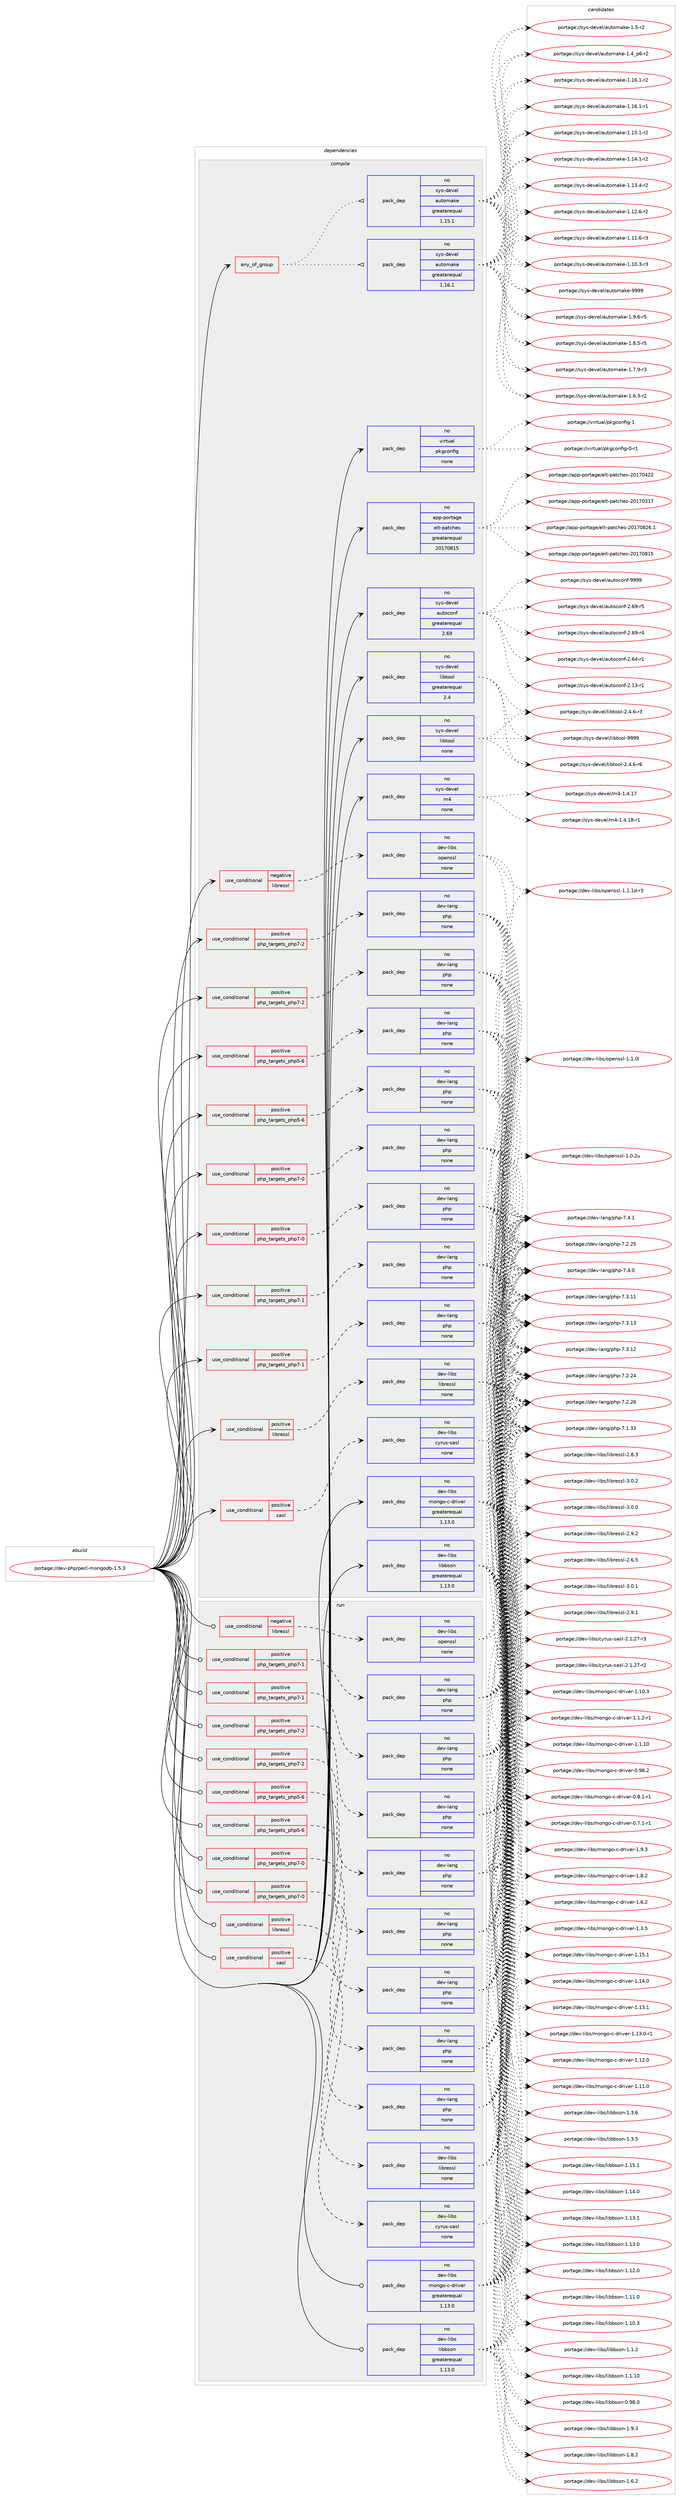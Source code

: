 digraph prolog {

# *************
# Graph options
# *************

newrank=true;
concentrate=true;
compound=true;
graph [rankdir=LR,fontname=Helvetica,fontsize=10,ranksep=1.5];#, ranksep=2.5, nodesep=0.2];
edge  [arrowhead=vee];
node  [fontname=Helvetica,fontsize=10];

# **********
# The ebuild
# **********

subgraph cluster_leftcol {
color=gray;
label=<<i>ebuild</i>>;
id [label="portage://dev-php/pecl-mongodb-1.5.3", color=red, width=4, href="../dev-php/pecl-mongodb-1.5.3.svg"];
}

# ****************
# The dependencies
# ****************

subgraph cluster_midcol {
color=gray;
label=<<i>dependencies</i>>;
subgraph cluster_compile {
fillcolor="#eeeeee";
style=filled;
label=<<i>compile</i>>;
subgraph any4804 {
dependency475964 [label=<<TABLE BORDER="0" CELLBORDER="1" CELLSPACING="0" CELLPADDING="4"><TR><TD CELLPADDING="10">any_of_group</TD></TR></TABLE>>, shape=none, color=red];subgraph pack350450 {
dependency475965 [label=<<TABLE BORDER="0" CELLBORDER="1" CELLSPACING="0" CELLPADDING="4" WIDTH="220"><TR><TD ROWSPAN="6" CELLPADDING="30">pack_dep</TD></TR><TR><TD WIDTH="110">no</TD></TR><TR><TD>sys-devel</TD></TR><TR><TD>automake</TD></TR><TR><TD>greaterequal</TD></TR><TR><TD>1.16.1</TD></TR></TABLE>>, shape=none, color=blue];
}
dependency475964:e -> dependency475965:w [weight=20,style="dotted",arrowhead="oinv"];
subgraph pack350451 {
dependency475966 [label=<<TABLE BORDER="0" CELLBORDER="1" CELLSPACING="0" CELLPADDING="4" WIDTH="220"><TR><TD ROWSPAN="6" CELLPADDING="30">pack_dep</TD></TR><TR><TD WIDTH="110">no</TD></TR><TR><TD>sys-devel</TD></TR><TR><TD>automake</TD></TR><TR><TD>greaterequal</TD></TR><TR><TD>1.15.1</TD></TR></TABLE>>, shape=none, color=blue];
}
dependency475964:e -> dependency475966:w [weight=20,style="dotted",arrowhead="oinv"];
}
id:e -> dependency475964:w [weight=20,style="solid",arrowhead="vee"];
subgraph cond120485 {
dependency475967 [label=<<TABLE BORDER="0" CELLBORDER="1" CELLSPACING="0" CELLPADDING="4"><TR><TD ROWSPAN="3" CELLPADDING="10">use_conditional</TD></TR><TR><TD>negative</TD></TR><TR><TD>libressl</TD></TR></TABLE>>, shape=none, color=red];
subgraph pack350452 {
dependency475968 [label=<<TABLE BORDER="0" CELLBORDER="1" CELLSPACING="0" CELLPADDING="4" WIDTH="220"><TR><TD ROWSPAN="6" CELLPADDING="30">pack_dep</TD></TR><TR><TD WIDTH="110">no</TD></TR><TR><TD>dev-libs</TD></TR><TR><TD>openssl</TD></TR><TR><TD>none</TD></TR><TR><TD></TD></TR></TABLE>>, shape=none, color=blue];
}
dependency475967:e -> dependency475968:w [weight=20,style="dashed",arrowhead="vee"];
}
id:e -> dependency475967:w [weight=20,style="solid",arrowhead="vee"];
subgraph cond120486 {
dependency475969 [label=<<TABLE BORDER="0" CELLBORDER="1" CELLSPACING="0" CELLPADDING="4"><TR><TD ROWSPAN="3" CELLPADDING="10">use_conditional</TD></TR><TR><TD>positive</TD></TR><TR><TD>libressl</TD></TR></TABLE>>, shape=none, color=red];
subgraph pack350453 {
dependency475970 [label=<<TABLE BORDER="0" CELLBORDER="1" CELLSPACING="0" CELLPADDING="4" WIDTH="220"><TR><TD ROWSPAN="6" CELLPADDING="30">pack_dep</TD></TR><TR><TD WIDTH="110">no</TD></TR><TR><TD>dev-libs</TD></TR><TR><TD>libressl</TD></TR><TR><TD>none</TD></TR><TR><TD></TD></TR></TABLE>>, shape=none, color=blue];
}
dependency475969:e -> dependency475970:w [weight=20,style="dashed",arrowhead="vee"];
}
id:e -> dependency475969:w [weight=20,style="solid",arrowhead="vee"];
subgraph cond120487 {
dependency475971 [label=<<TABLE BORDER="0" CELLBORDER="1" CELLSPACING="0" CELLPADDING="4"><TR><TD ROWSPAN="3" CELLPADDING="10">use_conditional</TD></TR><TR><TD>positive</TD></TR><TR><TD>php_targets_php5-6</TD></TR></TABLE>>, shape=none, color=red];
subgraph pack350454 {
dependency475972 [label=<<TABLE BORDER="0" CELLBORDER="1" CELLSPACING="0" CELLPADDING="4" WIDTH="220"><TR><TD ROWSPAN="6" CELLPADDING="30">pack_dep</TD></TR><TR><TD WIDTH="110">no</TD></TR><TR><TD>dev-lang</TD></TR><TR><TD>php</TD></TR><TR><TD>none</TD></TR><TR><TD></TD></TR></TABLE>>, shape=none, color=blue];
}
dependency475971:e -> dependency475972:w [weight=20,style="dashed",arrowhead="vee"];
}
id:e -> dependency475971:w [weight=20,style="solid",arrowhead="vee"];
subgraph cond120488 {
dependency475973 [label=<<TABLE BORDER="0" CELLBORDER="1" CELLSPACING="0" CELLPADDING="4"><TR><TD ROWSPAN="3" CELLPADDING="10">use_conditional</TD></TR><TR><TD>positive</TD></TR><TR><TD>php_targets_php5-6</TD></TR></TABLE>>, shape=none, color=red];
subgraph pack350455 {
dependency475974 [label=<<TABLE BORDER="0" CELLBORDER="1" CELLSPACING="0" CELLPADDING="4" WIDTH="220"><TR><TD ROWSPAN="6" CELLPADDING="30">pack_dep</TD></TR><TR><TD WIDTH="110">no</TD></TR><TR><TD>dev-lang</TD></TR><TR><TD>php</TD></TR><TR><TD>none</TD></TR><TR><TD></TD></TR></TABLE>>, shape=none, color=blue];
}
dependency475973:e -> dependency475974:w [weight=20,style="dashed",arrowhead="vee"];
}
id:e -> dependency475973:w [weight=20,style="solid",arrowhead="vee"];
subgraph cond120489 {
dependency475975 [label=<<TABLE BORDER="0" CELLBORDER="1" CELLSPACING="0" CELLPADDING="4"><TR><TD ROWSPAN="3" CELLPADDING="10">use_conditional</TD></TR><TR><TD>positive</TD></TR><TR><TD>php_targets_php7-0</TD></TR></TABLE>>, shape=none, color=red];
subgraph pack350456 {
dependency475976 [label=<<TABLE BORDER="0" CELLBORDER="1" CELLSPACING="0" CELLPADDING="4" WIDTH="220"><TR><TD ROWSPAN="6" CELLPADDING="30">pack_dep</TD></TR><TR><TD WIDTH="110">no</TD></TR><TR><TD>dev-lang</TD></TR><TR><TD>php</TD></TR><TR><TD>none</TD></TR><TR><TD></TD></TR></TABLE>>, shape=none, color=blue];
}
dependency475975:e -> dependency475976:w [weight=20,style="dashed",arrowhead="vee"];
}
id:e -> dependency475975:w [weight=20,style="solid",arrowhead="vee"];
subgraph cond120490 {
dependency475977 [label=<<TABLE BORDER="0" CELLBORDER="1" CELLSPACING="0" CELLPADDING="4"><TR><TD ROWSPAN="3" CELLPADDING="10">use_conditional</TD></TR><TR><TD>positive</TD></TR><TR><TD>php_targets_php7-0</TD></TR></TABLE>>, shape=none, color=red];
subgraph pack350457 {
dependency475978 [label=<<TABLE BORDER="0" CELLBORDER="1" CELLSPACING="0" CELLPADDING="4" WIDTH="220"><TR><TD ROWSPAN="6" CELLPADDING="30">pack_dep</TD></TR><TR><TD WIDTH="110">no</TD></TR><TR><TD>dev-lang</TD></TR><TR><TD>php</TD></TR><TR><TD>none</TD></TR><TR><TD></TD></TR></TABLE>>, shape=none, color=blue];
}
dependency475977:e -> dependency475978:w [weight=20,style="dashed",arrowhead="vee"];
}
id:e -> dependency475977:w [weight=20,style="solid",arrowhead="vee"];
subgraph cond120491 {
dependency475979 [label=<<TABLE BORDER="0" CELLBORDER="1" CELLSPACING="0" CELLPADDING="4"><TR><TD ROWSPAN="3" CELLPADDING="10">use_conditional</TD></TR><TR><TD>positive</TD></TR><TR><TD>php_targets_php7-1</TD></TR></TABLE>>, shape=none, color=red];
subgraph pack350458 {
dependency475980 [label=<<TABLE BORDER="0" CELLBORDER="1" CELLSPACING="0" CELLPADDING="4" WIDTH="220"><TR><TD ROWSPAN="6" CELLPADDING="30">pack_dep</TD></TR><TR><TD WIDTH="110">no</TD></TR><TR><TD>dev-lang</TD></TR><TR><TD>php</TD></TR><TR><TD>none</TD></TR><TR><TD></TD></TR></TABLE>>, shape=none, color=blue];
}
dependency475979:e -> dependency475980:w [weight=20,style="dashed",arrowhead="vee"];
}
id:e -> dependency475979:w [weight=20,style="solid",arrowhead="vee"];
subgraph cond120492 {
dependency475981 [label=<<TABLE BORDER="0" CELLBORDER="1" CELLSPACING="0" CELLPADDING="4"><TR><TD ROWSPAN="3" CELLPADDING="10">use_conditional</TD></TR><TR><TD>positive</TD></TR><TR><TD>php_targets_php7-1</TD></TR></TABLE>>, shape=none, color=red];
subgraph pack350459 {
dependency475982 [label=<<TABLE BORDER="0" CELLBORDER="1" CELLSPACING="0" CELLPADDING="4" WIDTH="220"><TR><TD ROWSPAN="6" CELLPADDING="30">pack_dep</TD></TR><TR><TD WIDTH="110">no</TD></TR><TR><TD>dev-lang</TD></TR><TR><TD>php</TD></TR><TR><TD>none</TD></TR><TR><TD></TD></TR></TABLE>>, shape=none, color=blue];
}
dependency475981:e -> dependency475982:w [weight=20,style="dashed",arrowhead="vee"];
}
id:e -> dependency475981:w [weight=20,style="solid",arrowhead="vee"];
subgraph cond120493 {
dependency475983 [label=<<TABLE BORDER="0" CELLBORDER="1" CELLSPACING="0" CELLPADDING="4"><TR><TD ROWSPAN="3" CELLPADDING="10">use_conditional</TD></TR><TR><TD>positive</TD></TR><TR><TD>php_targets_php7-2</TD></TR></TABLE>>, shape=none, color=red];
subgraph pack350460 {
dependency475984 [label=<<TABLE BORDER="0" CELLBORDER="1" CELLSPACING="0" CELLPADDING="4" WIDTH="220"><TR><TD ROWSPAN="6" CELLPADDING="30">pack_dep</TD></TR><TR><TD WIDTH="110">no</TD></TR><TR><TD>dev-lang</TD></TR><TR><TD>php</TD></TR><TR><TD>none</TD></TR><TR><TD></TD></TR></TABLE>>, shape=none, color=blue];
}
dependency475983:e -> dependency475984:w [weight=20,style="dashed",arrowhead="vee"];
}
id:e -> dependency475983:w [weight=20,style="solid",arrowhead="vee"];
subgraph cond120494 {
dependency475985 [label=<<TABLE BORDER="0" CELLBORDER="1" CELLSPACING="0" CELLPADDING="4"><TR><TD ROWSPAN="3" CELLPADDING="10">use_conditional</TD></TR><TR><TD>positive</TD></TR><TR><TD>php_targets_php7-2</TD></TR></TABLE>>, shape=none, color=red];
subgraph pack350461 {
dependency475986 [label=<<TABLE BORDER="0" CELLBORDER="1" CELLSPACING="0" CELLPADDING="4" WIDTH="220"><TR><TD ROWSPAN="6" CELLPADDING="30">pack_dep</TD></TR><TR><TD WIDTH="110">no</TD></TR><TR><TD>dev-lang</TD></TR><TR><TD>php</TD></TR><TR><TD>none</TD></TR><TR><TD></TD></TR></TABLE>>, shape=none, color=blue];
}
dependency475985:e -> dependency475986:w [weight=20,style="dashed",arrowhead="vee"];
}
id:e -> dependency475985:w [weight=20,style="solid",arrowhead="vee"];
subgraph cond120495 {
dependency475987 [label=<<TABLE BORDER="0" CELLBORDER="1" CELLSPACING="0" CELLPADDING="4"><TR><TD ROWSPAN="3" CELLPADDING="10">use_conditional</TD></TR><TR><TD>positive</TD></TR><TR><TD>sasl</TD></TR></TABLE>>, shape=none, color=red];
subgraph pack350462 {
dependency475988 [label=<<TABLE BORDER="0" CELLBORDER="1" CELLSPACING="0" CELLPADDING="4" WIDTH="220"><TR><TD ROWSPAN="6" CELLPADDING="30">pack_dep</TD></TR><TR><TD WIDTH="110">no</TD></TR><TR><TD>dev-libs</TD></TR><TR><TD>cyrus-sasl</TD></TR><TR><TD>none</TD></TR><TR><TD></TD></TR></TABLE>>, shape=none, color=blue];
}
dependency475987:e -> dependency475988:w [weight=20,style="dashed",arrowhead="vee"];
}
id:e -> dependency475987:w [weight=20,style="solid",arrowhead="vee"];
subgraph pack350463 {
dependency475989 [label=<<TABLE BORDER="0" CELLBORDER="1" CELLSPACING="0" CELLPADDING="4" WIDTH="220"><TR><TD ROWSPAN="6" CELLPADDING="30">pack_dep</TD></TR><TR><TD WIDTH="110">no</TD></TR><TR><TD>app-portage</TD></TR><TR><TD>elt-patches</TD></TR><TR><TD>greaterequal</TD></TR><TR><TD>20170815</TD></TR></TABLE>>, shape=none, color=blue];
}
id:e -> dependency475989:w [weight=20,style="solid",arrowhead="vee"];
subgraph pack350464 {
dependency475990 [label=<<TABLE BORDER="0" CELLBORDER="1" CELLSPACING="0" CELLPADDING="4" WIDTH="220"><TR><TD ROWSPAN="6" CELLPADDING="30">pack_dep</TD></TR><TR><TD WIDTH="110">no</TD></TR><TR><TD>dev-libs</TD></TR><TR><TD>libbson</TD></TR><TR><TD>greaterequal</TD></TR><TR><TD>1.13.0</TD></TR></TABLE>>, shape=none, color=blue];
}
id:e -> dependency475990:w [weight=20,style="solid",arrowhead="vee"];
subgraph pack350465 {
dependency475991 [label=<<TABLE BORDER="0" CELLBORDER="1" CELLSPACING="0" CELLPADDING="4" WIDTH="220"><TR><TD ROWSPAN="6" CELLPADDING="30">pack_dep</TD></TR><TR><TD WIDTH="110">no</TD></TR><TR><TD>dev-libs</TD></TR><TR><TD>mongo-c-driver</TD></TR><TR><TD>greaterequal</TD></TR><TR><TD>1.13.0</TD></TR></TABLE>>, shape=none, color=blue];
}
id:e -> dependency475991:w [weight=20,style="solid",arrowhead="vee"];
subgraph pack350466 {
dependency475992 [label=<<TABLE BORDER="0" CELLBORDER="1" CELLSPACING="0" CELLPADDING="4" WIDTH="220"><TR><TD ROWSPAN="6" CELLPADDING="30">pack_dep</TD></TR><TR><TD WIDTH="110">no</TD></TR><TR><TD>sys-devel</TD></TR><TR><TD>autoconf</TD></TR><TR><TD>greaterequal</TD></TR><TR><TD>2.69</TD></TR></TABLE>>, shape=none, color=blue];
}
id:e -> dependency475992:w [weight=20,style="solid",arrowhead="vee"];
subgraph pack350467 {
dependency475993 [label=<<TABLE BORDER="0" CELLBORDER="1" CELLSPACING="0" CELLPADDING="4" WIDTH="220"><TR><TD ROWSPAN="6" CELLPADDING="30">pack_dep</TD></TR><TR><TD WIDTH="110">no</TD></TR><TR><TD>sys-devel</TD></TR><TR><TD>libtool</TD></TR><TR><TD>greaterequal</TD></TR><TR><TD>2.4</TD></TR></TABLE>>, shape=none, color=blue];
}
id:e -> dependency475993:w [weight=20,style="solid",arrowhead="vee"];
subgraph pack350468 {
dependency475994 [label=<<TABLE BORDER="0" CELLBORDER="1" CELLSPACING="0" CELLPADDING="4" WIDTH="220"><TR><TD ROWSPAN="6" CELLPADDING="30">pack_dep</TD></TR><TR><TD WIDTH="110">no</TD></TR><TR><TD>sys-devel</TD></TR><TR><TD>libtool</TD></TR><TR><TD>none</TD></TR><TR><TD></TD></TR></TABLE>>, shape=none, color=blue];
}
id:e -> dependency475994:w [weight=20,style="solid",arrowhead="vee"];
subgraph pack350469 {
dependency475995 [label=<<TABLE BORDER="0" CELLBORDER="1" CELLSPACING="0" CELLPADDING="4" WIDTH="220"><TR><TD ROWSPAN="6" CELLPADDING="30">pack_dep</TD></TR><TR><TD WIDTH="110">no</TD></TR><TR><TD>sys-devel</TD></TR><TR><TD>m4</TD></TR><TR><TD>none</TD></TR><TR><TD></TD></TR></TABLE>>, shape=none, color=blue];
}
id:e -> dependency475995:w [weight=20,style="solid",arrowhead="vee"];
subgraph pack350470 {
dependency475996 [label=<<TABLE BORDER="0" CELLBORDER="1" CELLSPACING="0" CELLPADDING="4" WIDTH="220"><TR><TD ROWSPAN="6" CELLPADDING="30">pack_dep</TD></TR><TR><TD WIDTH="110">no</TD></TR><TR><TD>virtual</TD></TR><TR><TD>pkgconfig</TD></TR><TR><TD>none</TD></TR><TR><TD></TD></TR></TABLE>>, shape=none, color=blue];
}
id:e -> dependency475996:w [weight=20,style="solid",arrowhead="vee"];
}
subgraph cluster_compileandrun {
fillcolor="#eeeeee";
style=filled;
label=<<i>compile and run</i>>;
}
subgraph cluster_run {
fillcolor="#eeeeee";
style=filled;
label=<<i>run</i>>;
subgraph cond120496 {
dependency475997 [label=<<TABLE BORDER="0" CELLBORDER="1" CELLSPACING="0" CELLPADDING="4"><TR><TD ROWSPAN="3" CELLPADDING="10">use_conditional</TD></TR><TR><TD>negative</TD></TR><TR><TD>libressl</TD></TR></TABLE>>, shape=none, color=red];
subgraph pack350471 {
dependency475998 [label=<<TABLE BORDER="0" CELLBORDER="1" CELLSPACING="0" CELLPADDING="4" WIDTH="220"><TR><TD ROWSPAN="6" CELLPADDING="30">pack_dep</TD></TR><TR><TD WIDTH="110">no</TD></TR><TR><TD>dev-libs</TD></TR><TR><TD>openssl</TD></TR><TR><TD>none</TD></TR><TR><TD></TD></TR></TABLE>>, shape=none, color=blue];
}
dependency475997:e -> dependency475998:w [weight=20,style="dashed",arrowhead="vee"];
}
id:e -> dependency475997:w [weight=20,style="solid",arrowhead="odot"];
subgraph cond120497 {
dependency475999 [label=<<TABLE BORDER="0" CELLBORDER="1" CELLSPACING="0" CELLPADDING="4"><TR><TD ROWSPAN="3" CELLPADDING="10">use_conditional</TD></TR><TR><TD>positive</TD></TR><TR><TD>libressl</TD></TR></TABLE>>, shape=none, color=red];
subgraph pack350472 {
dependency476000 [label=<<TABLE BORDER="0" CELLBORDER="1" CELLSPACING="0" CELLPADDING="4" WIDTH="220"><TR><TD ROWSPAN="6" CELLPADDING="30">pack_dep</TD></TR><TR><TD WIDTH="110">no</TD></TR><TR><TD>dev-libs</TD></TR><TR><TD>libressl</TD></TR><TR><TD>none</TD></TR><TR><TD></TD></TR></TABLE>>, shape=none, color=blue];
}
dependency475999:e -> dependency476000:w [weight=20,style="dashed",arrowhead="vee"];
}
id:e -> dependency475999:w [weight=20,style="solid",arrowhead="odot"];
subgraph cond120498 {
dependency476001 [label=<<TABLE BORDER="0" CELLBORDER="1" CELLSPACING="0" CELLPADDING="4"><TR><TD ROWSPAN="3" CELLPADDING="10">use_conditional</TD></TR><TR><TD>positive</TD></TR><TR><TD>php_targets_php5-6</TD></TR></TABLE>>, shape=none, color=red];
subgraph pack350473 {
dependency476002 [label=<<TABLE BORDER="0" CELLBORDER="1" CELLSPACING="0" CELLPADDING="4" WIDTH="220"><TR><TD ROWSPAN="6" CELLPADDING="30">pack_dep</TD></TR><TR><TD WIDTH="110">no</TD></TR><TR><TD>dev-lang</TD></TR><TR><TD>php</TD></TR><TR><TD>none</TD></TR><TR><TD></TD></TR></TABLE>>, shape=none, color=blue];
}
dependency476001:e -> dependency476002:w [weight=20,style="dashed",arrowhead="vee"];
}
id:e -> dependency476001:w [weight=20,style="solid",arrowhead="odot"];
subgraph cond120499 {
dependency476003 [label=<<TABLE BORDER="0" CELLBORDER="1" CELLSPACING="0" CELLPADDING="4"><TR><TD ROWSPAN="3" CELLPADDING="10">use_conditional</TD></TR><TR><TD>positive</TD></TR><TR><TD>php_targets_php5-6</TD></TR></TABLE>>, shape=none, color=red];
subgraph pack350474 {
dependency476004 [label=<<TABLE BORDER="0" CELLBORDER="1" CELLSPACING="0" CELLPADDING="4" WIDTH="220"><TR><TD ROWSPAN="6" CELLPADDING="30">pack_dep</TD></TR><TR><TD WIDTH="110">no</TD></TR><TR><TD>dev-lang</TD></TR><TR><TD>php</TD></TR><TR><TD>none</TD></TR><TR><TD></TD></TR></TABLE>>, shape=none, color=blue];
}
dependency476003:e -> dependency476004:w [weight=20,style="dashed",arrowhead="vee"];
}
id:e -> dependency476003:w [weight=20,style="solid",arrowhead="odot"];
subgraph cond120500 {
dependency476005 [label=<<TABLE BORDER="0" CELLBORDER="1" CELLSPACING="0" CELLPADDING="4"><TR><TD ROWSPAN="3" CELLPADDING="10">use_conditional</TD></TR><TR><TD>positive</TD></TR><TR><TD>php_targets_php7-0</TD></TR></TABLE>>, shape=none, color=red];
subgraph pack350475 {
dependency476006 [label=<<TABLE BORDER="0" CELLBORDER="1" CELLSPACING="0" CELLPADDING="4" WIDTH="220"><TR><TD ROWSPAN="6" CELLPADDING="30">pack_dep</TD></TR><TR><TD WIDTH="110">no</TD></TR><TR><TD>dev-lang</TD></TR><TR><TD>php</TD></TR><TR><TD>none</TD></TR><TR><TD></TD></TR></TABLE>>, shape=none, color=blue];
}
dependency476005:e -> dependency476006:w [weight=20,style="dashed",arrowhead="vee"];
}
id:e -> dependency476005:w [weight=20,style="solid",arrowhead="odot"];
subgraph cond120501 {
dependency476007 [label=<<TABLE BORDER="0" CELLBORDER="1" CELLSPACING="0" CELLPADDING="4"><TR><TD ROWSPAN="3" CELLPADDING="10">use_conditional</TD></TR><TR><TD>positive</TD></TR><TR><TD>php_targets_php7-0</TD></TR></TABLE>>, shape=none, color=red];
subgraph pack350476 {
dependency476008 [label=<<TABLE BORDER="0" CELLBORDER="1" CELLSPACING="0" CELLPADDING="4" WIDTH="220"><TR><TD ROWSPAN="6" CELLPADDING="30">pack_dep</TD></TR><TR><TD WIDTH="110">no</TD></TR><TR><TD>dev-lang</TD></TR><TR><TD>php</TD></TR><TR><TD>none</TD></TR><TR><TD></TD></TR></TABLE>>, shape=none, color=blue];
}
dependency476007:e -> dependency476008:w [weight=20,style="dashed",arrowhead="vee"];
}
id:e -> dependency476007:w [weight=20,style="solid",arrowhead="odot"];
subgraph cond120502 {
dependency476009 [label=<<TABLE BORDER="0" CELLBORDER="1" CELLSPACING="0" CELLPADDING="4"><TR><TD ROWSPAN="3" CELLPADDING="10">use_conditional</TD></TR><TR><TD>positive</TD></TR><TR><TD>php_targets_php7-1</TD></TR></TABLE>>, shape=none, color=red];
subgraph pack350477 {
dependency476010 [label=<<TABLE BORDER="0" CELLBORDER="1" CELLSPACING="0" CELLPADDING="4" WIDTH="220"><TR><TD ROWSPAN="6" CELLPADDING="30">pack_dep</TD></TR><TR><TD WIDTH="110">no</TD></TR><TR><TD>dev-lang</TD></TR><TR><TD>php</TD></TR><TR><TD>none</TD></TR><TR><TD></TD></TR></TABLE>>, shape=none, color=blue];
}
dependency476009:e -> dependency476010:w [weight=20,style="dashed",arrowhead="vee"];
}
id:e -> dependency476009:w [weight=20,style="solid",arrowhead="odot"];
subgraph cond120503 {
dependency476011 [label=<<TABLE BORDER="0" CELLBORDER="1" CELLSPACING="0" CELLPADDING="4"><TR><TD ROWSPAN="3" CELLPADDING="10">use_conditional</TD></TR><TR><TD>positive</TD></TR><TR><TD>php_targets_php7-1</TD></TR></TABLE>>, shape=none, color=red];
subgraph pack350478 {
dependency476012 [label=<<TABLE BORDER="0" CELLBORDER="1" CELLSPACING="0" CELLPADDING="4" WIDTH="220"><TR><TD ROWSPAN="6" CELLPADDING="30">pack_dep</TD></TR><TR><TD WIDTH="110">no</TD></TR><TR><TD>dev-lang</TD></TR><TR><TD>php</TD></TR><TR><TD>none</TD></TR><TR><TD></TD></TR></TABLE>>, shape=none, color=blue];
}
dependency476011:e -> dependency476012:w [weight=20,style="dashed",arrowhead="vee"];
}
id:e -> dependency476011:w [weight=20,style="solid",arrowhead="odot"];
subgraph cond120504 {
dependency476013 [label=<<TABLE BORDER="0" CELLBORDER="1" CELLSPACING="0" CELLPADDING="4"><TR><TD ROWSPAN="3" CELLPADDING="10">use_conditional</TD></TR><TR><TD>positive</TD></TR><TR><TD>php_targets_php7-2</TD></TR></TABLE>>, shape=none, color=red];
subgraph pack350479 {
dependency476014 [label=<<TABLE BORDER="0" CELLBORDER="1" CELLSPACING="0" CELLPADDING="4" WIDTH="220"><TR><TD ROWSPAN="6" CELLPADDING="30">pack_dep</TD></TR><TR><TD WIDTH="110">no</TD></TR><TR><TD>dev-lang</TD></TR><TR><TD>php</TD></TR><TR><TD>none</TD></TR><TR><TD></TD></TR></TABLE>>, shape=none, color=blue];
}
dependency476013:e -> dependency476014:w [weight=20,style="dashed",arrowhead="vee"];
}
id:e -> dependency476013:w [weight=20,style="solid",arrowhead="odot"];
subgraph cond120505 {
dependency476015 [label=<<TABLE BORDER="0" CELLBORDER="1" CELLSPACING="0" CELLPADDING="4"><TR><TD ROWSPAN="3" CELLPADDING="10">use_conditional</TD></TR><TR><TD>positive</TD></TR><TR><TD>php_targets_php7-2</TD></TR></TABLE>>, shape=none, color=red];
subgraph pack350480 {
dependency476016 [label=<<TABLE BORDER="0" CELLBORDER="1" CELLSPACING="0" CELLPADDING="4" WIDTH="220"><TR><TD ROWSPAN="6" CELLPADDING="30">pack_dep</TD></TR><TR><TD WIDTH="110">no</TD></TR><TR><TD>dev-lang</TD></TR><TR><TD>php</TD></TR><TR><TD>none</TD></TR><TR><TD></TD></TR></TABLE>>, shape=none, color=blue];
}
dependency476015:e -> dependency476016:w [weight=20,style="dashed",arrowhead="vee"];
}
id:e -> dependency476015:w [weight=20,style="solid",arrowhead="odot"];
subgraph cond120506 {
dependency476017 [label=<<TABLE BORDER="0" CELLBORDER="1" CELLSPACING="0" CELLPADDING="4"><TR><TD ROWSPAN="3" CELLPADDING="10">use_conditional</TD></TR><TR><TD>positive</TD></TR><TR><TD>sasl</TD></TR></TABLE>>, shape=none, color=red];
subgraph pack350481 {
dependency476018 [label=<<TABLE BORDER="0" CELLBORDER="1" CELLSPACING="0" CELLPADDING="4" WIDTH="220"><TR><TD ROWSPAN="6" CELLPADDING="30">pack_dep</TD></TR><TR><TD WIDTH="110">no</TD></TR><TR><TD>dev-libs</TD></TR><TR><TD>cyrus-sasl</TD></TR><TR><TD>none</TD></TR><TR><TD></TD></TR></TABLE>>, shape=none, color=blue];
}
dependency476017:e -> dependency476018:w [weight=20,style="dashed",arrowhead="vee"];
}
id:e -> dependency476017:w [weight=20,style="solid",arrowhead="odot"];
subgraph pack350482 {
dependency476019 [label=<<TABLE BORDER="0" CELLBORDER="1" CELLSPACING="0" CELLPADDING="4" WIDTH="220"><TR><TD ROWSPAN="6" CELLPADDING="30">pack_dep</TD></TR><TR><TD WIDTH="110">no</TD></TR><TR><TD>dev-libs</TD></TR><TR><TD>libbson</TD></TR><TR><TD>greaterequal</TD></TR><TR><TD>1.13.0</TD></TR></TABLE>>, shape=none, color=blue];
}
id:e -> dependency476019:w [weight=20,style="solid",arrowhead="odot"];
subgraph pack350483 {
dependency476020 [label=<<TABLE BORDER="0" CELLBORDER="1" CELLSPACING="0" CELLPADDING="4" WIDTH="220"><TR><TD ROWSPAN="6" CELLPADDING="30">pack_dep</TD></TR><TR><TD WIDTH="110">no</TD></TR><TR><TD>dev-libs</TD></TR><TR><TD>mongo-c-driver</TD></TR><TR><TD>greaterequal</TD></TR><TR><TD>1.13.0</TD></TR></TABLE>>, shape=none, color=blue];
}
id:e -> dependency476020:w [weight=20,style="solid",arrowhead="odot"];
}
}

# **************
# The candidates
# **************

subgraph cluster_choices {
rank=same;
color=gray;
label=<<i>candidates</i>>;

subgraph choice350450 {
color=black;
nodesep=1;
choice115121115451001011181011084797117116111109971071014557575757 [label="portage://sys-devel/automake-9999", color=red, width=4,href="../sys-devel/automake-9999.svg"];
choice115121115451001011181011084797117116111109971071014549465746544511453 [label="portage://sys-devel/automake-1.9.6-r5", color=red, width=4,href="../sys-devel/automake-1.9.6-r5.svg"];
choice115121115451001011181011084797117116111109971071014549465646534511453 [label="portage://sys-devel/automake-1.8.5-r5", color=red, width=4,href="../sys-devel/automake-1.8.5-r5.svg"];
choice115121115451001011181011084797117116111109971071014549465546574511451 [label="portage://sys-devel/automake-1.7.9-r3", color=red, width=4,href="../sys-devel/automake-1.7.9-r3.svg"];
choice115121115451001011181011084797117116111109971071014549465446514511450 [label="portage://sys-devel/automake-1.6.3-r2", color=red, width=4,href="../sys-devel/automake-1.6.3-r2.svg"];
choice11512111545100101118101108479711711611110997107101454946534511450 [label="portage://sys-devel/automake-1.5-r2", color=red, width=4,href="../sys-devel/automake-1.5-r2.svg"];
choice115121115451001011181011084797117116111109971071014549465295112544511450 [label="portage://sys-devel/automake-1.4_p6-r2", color=red, width=4,href="../sys-devel/automake-1.4_p6-r2.svg"];
choice11512111545100101118101108479711711611110997107101454946495446494511450 [label="portage://sys-devel/automake-1.16.1-r2", color=red, width=4,href="../sys-devel/automake-1.16.1-r2.svg"];
choice11512111545100101118101108479711711611110997107101454946495446494511449 [label="portage://sys-devel/automake-1.16.1-r1", color=red, width=4,href="../sys-devel/automake-1.16.1-r1.svg"];
choice11512111545100101118101108479711711611110997107101454946495346494511450 [label="portage://sys-devel/automake-1.15.1-r2", color=red, width=4,href="../sys-devel/automake-1.15.1-r2.svg"];
choice11512111545100101118101108479711711611110997107101454946495246494511450 [label="portage://sys-devel/automake-1.14.1-r2", color=red, width=4,href="../sys-devel/automake-1.14.1-r2.svg"];
choice11512111545100101118101108479711711611110997107101454946495146524511450 [label="portage://sys-devel/automake-1.13.4-r2", color=red, width=4,href="../sys-devel/automake-1.13.4-r2.svg"];
choice11512111545100101118101108479711711611110997107101454946495046544511450 [label="portage://sys-devel/automake-1.12.6-r2", color=red, width=4,href="../sys-devel/automake-1.12.6-r2.svg"];
choice11512111545100101118101108479711711611110997107101454946494946544511451 [label="portage://sys-devel/automake-1.11.6-r3", color=red, width=4,href="../sys-devel/automake-1.11.6-r3.svg"];
choice11512111545100101118101108479711711611110997107101454946494846514511451 [label="portage://sys-devel/automake-1.10.3-r3", color=red, width=4,href="../sys-devel/automake-1.10.3-r3.svg"];
dependency475965:e -> choice115121115451001011181011084797117116111109971071014557575757:w [style=dotted,weight="100"];
dependency475965:e -> choice115121115451001011181011084797117116111109971071014549465746544511453:w [style=dotted,weight="100"];
dependency475965:e -> choice115121115451001011181011084797117116111109971071014549465646534511453:w [style=dotted,weight="100"];
dependency475965:e -> choice115121115451001011181011084797117116111109971071014549465546574511451:w [style=dotted,weight="100"];
dependency475965:e -> choice115121115451001011181011084797117116111109971071014549465446514511450:w [style=dotted,weight="100"];
dependency475965:e -> choice11512111545100101118101108479711711611110997107101454946534511450:w [style=dotted,weight="100"];
dependency475965:e -> choice115121115451001011181011084797117116111109971071014549465295112544511450:w [style=dotted,weight="100"];
dependency475965:e -> choice11512111545100101118101108479711711611110997107101454946495446494511450:w [style=dotted,weight="100"];
dependency475965:e -> choice11512111545100101118101108479711711611110997107101454946495446494511449:w [style=dotted,weight="100"];
dependency475965:e -> choice11512111545100101118101108479711711611110997107101454946495346494511450:w [style=dotted,weight="100"];
dependency475965:e -> choice11512111545100101118101108479711711611110997107101454946495246494511450:w [style=dotted,weight="100"];
dependency475965:e -> choice11512111545100101118101108479711711611110997107101454946495146524511450:w [style=dotted,weight="100"];
dependency475965:e -> choice11512111545100101118101108479711711611110997107101454946495046544511450:w [style=dotted,weight="100"];
dependency475965:e -> choice11512111545100101118101108479711711611110997107101454946494946544511451:w [style=dotted,weight="100"];
dependency475965:e -> choice11512111545100101118101108479711711611110997107101454946494846514511451:w [style=dotted,weight="100"];
}
subgraph choice350451 {
color=black;
nodesep=1;
choice115121115451001011181011084797117116111109971071014557575757 [label="portage://sys-devel/automake-9999", color=red, width=4,href="../sys-devel/automake-9999.svg"];
choice115121115451001011181011084797117116111109971071014549465746544511453 [label="portage://sys-devel/automake-1.9.6-r5", color=red, width=4,href="../sys-devel/automake-1.9.6-r5.svg"];
choice115121115451001011181011084797117116111109971071014549465646534511453 [label="portage://sys-devel/automake-1.8.5-r5", color=red, width=4,href="../sys-devel/automake-1.8.5-r5.svg"];
choice115121115451001011181011084797117116111109971071014549465546574511451 [label="portage://sys-devel/automake-1.7.9-r3", color=red, width=4,href="../sys-devel/automake-1.7.9-r3.svg"];
choice115121115451001011181011084797117116111109971071014549465446514511450 [label="portage://sys-devel/automake-1.6.3-r2", color=red, width=4,href="../sys-devel/automake-1.6.3-r2.svg"];
choice11512111545100101118101108479711711611110997107101454946534511450 [label="portage://sys-devel/automake-1.5-r2", color=red, width=4,href="../sys-devel/automake-1.5-r2.svg"];
choice115121115451001011181011084797117116111109971071014549465295112544511450 [label="portage://sys-devel/automake-1.4_p6-r2", color=red, width=4,href="../sys-devel/automake-1.4_p6-r2.svg"];
choice11512111545100101118101108479711711611110997107101454946495446494511450 [label="portage://sys-devel/automake-1.16.1-r2", color=red, width=4,href="../sys-devel/automake-1.16.1-r2.svg"];
choice11512111545100101118101108479711711611110997107101454946495446494511449 [label="portage://sys-devel/automake-1.16.1-r1", color=red, width=4,href="../sys-devel/automake-1.16.1-r1.svg"];
choice11512111545100101118101108479711711611110997107101454946495346494511450 [label="portage://sys-devel/automake-1.15.1-r2", color=red, width=4,href="../sys-devel/automake-1.15.1-r2.svg"];
choice11512111545100101118101108479711711611110997107101454946495246494511450 [label="portage://sys-devel/automake-1.14.1-r2", color=red, width=4,href="../sys-devel/automake-1.14.1-r2.svg"];
choice11512111545100101118101108479711711611110997107101454946495146524511450 [label="portage://sys-devel/automake-1.13.4-r2", color=red, width=4,href="../sys-devel/automake-1.13.4-r2.svg"];
choice11512111545100101118101108479711711611110997107101454946495046544511450 [label="portage://sys-devel/automake-1.12.6-r2", color=red, width=4,href="../sys-devel/automake-1.12.6-r2.svg"];
choice11512111545100101118101108479711711611110997107101454946494946544511451 [label="portage://sys-devel/automake-1.11.6-r3", color=red, width=4,href="../sys-devel/automake-1.11.6-r3.svg"];
choice11512111545100101118101108479711711611110997107101454946494846514511451 [label="portage://sys-devel/automake-1.10.3-r3", color=red, width=4,href="../sys-devel/automake-1.10.3-r3.svg"];
dependency475966:e -> choice115121115451001011181011084797117116111109971071014557575757:w [style=dotted,weight="100"];
dependency475966:e -> choice115121115451001011181011084797117116111109971071014549465746544511453:w [style=dotted,weight="100"];
dependency475966:e -> choice115121115451001011181011084797117116111109971071014549465646534511453:w [style=dotted,weight="100"];
dependency475966:e -> choice115121115451001011181011084797117116111109971071014549465546574511451:w [style=dotted,weight="100"];
dependency475966:e -> choice115121115451001011181011084797117116111109971071014549465446514511450:w [style=dotted,weight="100"];
dependency475966:e -> choice11512111545100101118101108479711711611110997107101454946534511450:w [style=dotted,weight="100"];
dependency475966:e -> choice115121115451001011181011084797117116111109971071014549465295112544511450:w [style=dotted,weight="100"];
dependency475966:e -> choice11512111545100101118101108479711711611110997107101454946495446494511450:w [style=dotted,weight="100"];
dependency475966:e -> choice11512111545100101118101108479711711611110997107101454946495446494511449:w [style=dotted,weight="100"];
dependency475966:e -> choice11512111545100101118101108479711711611110997107101454946495346494511450:w [style=dotted,weight="100"];
dependency475966:e -> choice11512111545100101118101108479711711611110997107101454946495246494511450:w [style=dotted,weight="100"];
dependency475966:e -> choice11512111545100101118101108479711711611110997107101454946495146524511450:w [style=dotted,weight="100"];
dependency475966:e -> choice11512111545100101118101108479711711611110997107101454946495046544511450:w [style=dotted,weight="100"];
dependency475966:e -> choice11512111545100101118101108479711711611110997107101454946494946544511451:w [style=dotted,weight="100"];
dependency475966:e -> choice11512111545100101118101108479711711611110997107101454946494846514511451:w [style=dotted,weight="100"];
}
subgraph choice350452 {
color=black;
nodesep=1;
choice1001011184510810598115471111121011101151151084549464946491004511451 [label="portage://dev-libs/openssl-1.1.1d-r3", color=red, width=4,href="../dev-libs/openssl-1.1.1d-r3.svg"];
choice100101118451081059811547111112101110115115108454946494648108 [label="portage://dev-libs/openssl-1.1.0l", color=red, width=4,href="../dev-libs/openssl-1.1.0l.svg"];
choice100101118451081059811547111112101110115115108454946484650117 [label="portage://dev-libs/openssl-1.0.2u", color=red, width=4,href="../dev-libs/openssl-1.0.2u.svg"];
dependency475968:e -> choice1001011184510810598115471111121011101151151084549464946491004511451:w [style=dotted,weight="100"];
dependency475968:e -> choice100101118451081059811547111112101110115115108454946494648108:w [style=dotted,weight="100"];
dependency475968:e -> choice100101118451081059811547111112101110115115108454946484650117:w [style=dotted,weight="100"];
}
subgraph choice350453 {
color=black;
nodesep=1;
choice10010111845108105981154710810598114101115115108455146484650 [label="portage://dev-libs/libressl-3.0.2", color=red, width=4,href="../dev-libs/libressl-3.0.2.svg"];
choice10010111845108105981154710810598114101115115108455146484649 [label="portage://dev-libs/libressl-3.0.1", color=red, width=4,href="../dev-libs/libressl-3.0.1.svg"];
choice10010111845108105981154710810598114101115115108455146484648 [label="portage://dev-libs/libressl-3.0.0", color=red, width=4,href="../dev-libs/libressl-3.0.0.svg"];
choice10010111845108105981154710810598114101115115108455046574650 [label="portage://dev-libs/libressl-2.9.2", color=red, width=4,href="../dev-libs/libressl-2.9.2.svg"];
choice10010111845108105981154710810598114101115115108455046574649 [label="portage://dev-libs/libressl-2.9.1", color=red, width=4,href="../dev-libs/libressl-2.9.1.svg"];
choice10010111845108105981154710810598114101115115108455046564651 [label="portage://dev-libs/libressl-2.8.3", color=red, width=4,href="../dev-libs/libressl-2.8.3.svg"];
choice10010111845108105981154710810598114101115115108455046544653 [label="portage://dev-libs/libressl-2.6.5", color=red, width=4,href="../dev-libs/libressl-2.6.5.svg"];
dependency475970:e -> choice10010111845108105981154710810598114101115115108455146484650:w [style=dotted,weight="100"];
dependency475970:e -> choice10010111845108105981154710810598114101115115108455146484649:w [style=dotted,weight="100"];
dependency475970:e -> choice10010111845108105981154710810598114101115115108455146484648:w [style=dotted,weight="100"];
dependency475970:e -> choice10010111845108105981154710810598114101115115108455046574650:w [style=dotted,weight="100"];
dependency475970:e -> choice10010111845108105981154710810598114101115115108455046574649:w [style=dotted,weight="100"];
dependency475970:e -> choice10010111845108105981154710810598114101115115108455046564651:w [style=dotted,weight="100"];
dependency475970:e -> choice10010111845108105981154710810598114101115115108455046544653:w [style=dotted,weight="100"];
}
subgraph choice350454 {
color=black;
nodesep=1;
choice100101118451089711010347112104112455546524649 [label="portage://dev-lang/php-7.4.1", color=red, width=4,href="../dev-lang/php-7.4.1.svg"];
choice100101118451089711010347112104112455546524648 [label="portage://dev-lang/php-7.4.0", color=red, width=4,href="../dev-lang/php-7.4.0.svg"];
choice10010111845108971101034711210411245554651464951 [label="portage://dev-lang/php-7.3.13", color=red, width=4,href="../dev-lang/php-7.3.13.svg"];
choice10010111845108971101034711210411245554651464950 [label="portage://dev-lang/php-7.3.12", color=red, width=4,href="../dev-lang/php-7.3.12.svg"];
choice10010111845108971101034711210411245554651464949 [label="portage://dev-lang/php-7.3.11", color=red, width=4,href="../dev-lang/php-7.3.11.svg"];
choice10010111845108971101034711210411245554650465054 [label="portage://dev-lang/php-7.2.26", color=red, width=4,href="../dev-lang/php-7.2.26.svg"];
choice10010111845108971101034711210411245554650465053 [label="portage://dev-lang/php-7.2.25", color=red, width=4,href="../dev-lang/php-7.2.25.svg"];
choice10010111845108971101034711210411245554650465052 [label="portage://dev-lang/php-7.2.24", color=red, width=4,href="../dev-lang/php-7.2.24.svg"];
choice10010111845108971101034711210411245554649465151 [label="portage://dev-lang/php-7.1.33", color=red, width=4,href="../dev-lang/php-7.1.33.svg"];
dependency475972:e -> choice100101118451089711010347112104112455546524649:w [style=dotted,weight="100"];
dependency475972:e -> choice100101118451089711010347112104112455546524648:w [style=dotted,weight="100"];
dependency475972:e -> choice10010111845108971101034711210411245554651464951:w [style=dotted,weight="100"];
dependency475972:e -> choice10010111845108971101034711210411245554651464950:w [style=dotted,weight="100"];
dependency475972:e -> choice10010111845108971101034711210411245554651464949:w [style=dotted,weight="100"];
dependency475972:e -> choice10010111845108971101034711210411245554650465054:w [style=dotted,weight="100"];
dependency475972:e -> choice10010111845108971101034711210411245554650465053:w [style=dotted,weight="100"];
dependency475972:e -> choice10010111845108971101034711210411245554650465052:w [style=dotted,weight="100"];
dependency475972:e -> choice10010111845108971101034711210411245554649465151:w [style=dotted,weight="100"];
}
subgraph choice350455 {
color=black;
nodesep=1;
choice100101118451089711010347112104112455546524649 [label="portage://dev-lang/php-7.4.1", color=red, width=4,href="../dev-lang/php-7.4.1.svg"];
choice100101118451089711010347112104112455546524648 [label="portage://dev-lang/php-7.4.0", color=red, width=4,href="../dev-lang/php-7.4.0.svg"];
choice10010111845108971101034711210411245554651464951 [label="portage://dev-lang/php-7.3.13", color=red, width=4,href="../dev-lang/php-7.3.13.svg"];
choice10010111845108971101034711210411245554651464950 [label="portage://dev-lang/php-7.3.12", color=red, width=4,href="../dev-lang/php-7.3.12.svg"];
choice10010111845108971101034711210411245554651464949 [label="portage://dev-lang/php-7.3.11", color=red, width=4,href="../dev-lang/php-7.3.11.svg"];
choice10010111845108971101034711210411245554650465054 [label="portage://dev-lang/php-7.2.26", color=red, width=4,href="../dev-lang/php-7.2.26.svg"];
choice10010111845108971101034711210411245554650465053 [label="portage://dev-lang/php-7.2.25", color=red, width=4,href="../dev-lang/php-7.2.25.svg"];
choice10010111845108971101034711210411245554650465052 [label="portage://dev-lang/php-7.2.24", color=red, width=4,href="../dev-lang/php-7.2.24.svg"];
choice10010111845108971101034711210411245554649465151 [label="portage://dev-lang/php-7.1.33", color=red, width=4,href="../dev-lang/php-7.1.33.svg"];
dependency475974:e -> choice100101118451089711010347112104112455546524649:w [style=dotted,weight="100"];
dependency475974:e -> choice100101118451089711010347112104112455546524648:w [style=dotted,weight="100"];
dependency475974:e -> choice10010111845108971101034711210411245554651464951:w [style=dotted,weight="100"];
dependency475974:e -> choice10010111845108971101034711210411245554651464950:w [style=dotted,weight="100"];
dependency475974:e -> choice10010111845108971101034711210411245554651464949:w [style=dotted,weight="100"];
dependency475974:e -> choice10010111845108971101034711210411245554650465054:w [style=dotted,weight="100"];
dependency475974:e -> choice10010111845108971101034711210411245554650465053:w [style=dotted,weight="100"];
dependency475974:e -> choice10010111845108971101034711210411245554650465052:w [style=dotted,weight="100"];
dependency475974:e -> choice10010111845108971101034711210411245554649465151:w [style=dotted,weight="100"];
}
subgraph choice350456 {
color=black;
nodesep=1;
choice100101118451089711010347112104112455546524649 [label="portage://dev-lang/php-7.4.1", color=red, width=4,href="../dev-lang/php-7.4.1.svg"];
choice100101118451089711010347112104112455546524648 [label="portage://dev-lang/php-7.4.0", color=red, width=4,href="../dev-lang/php-7.4.0.svg"];
choice10010111845108971101034711210411245554651464951 [label="portage://dev-lang/php-7.3.13", color=red, width=4,href="../dev-lang/php-7.3.13.svg"];
choice10010111845108971101034711210411245554651464950 [label="portage://dev-lang/php-7.3.12", color=red, width=4,href="../dev-lang/php-7.3.12.svg"];
choice10010111845108971101034711210411245554651464949 [label="portage://dev-lang/php-7.3.11", color=red, width=4,href="../dev-lang/php-7.3.11.svg"];
choice10010111845108971101034711210411245554650465054 [label="portage://dev-lang/php-7.2.26", color=red, width=4,href="../dev-lang/php-7.2.26.svg"];
choice10010111845108971101034711210411245554650465053 [label="portage://dev-lang/php-7.2.25", color=red, width=4,href="../dev-lang/php-7.2.25.svg"];
choice10010111845108971101034711210411245554650465052 [label="portage://dev-lang/php-7.2.24", color=red, width=4,href="../dev-lang/php-7.2.24.svg"];
choice10010111845108971101034711210411245554649465151 [label="portage://dev-lang/php-7.1.33", color=red, width=4,href="../dev-lang/php-7.1.33.svg"];
dependency475976:e -> choice100101118451089711010347112104112455546524649:w [style=dotted,weight="100"];
dependency475976:e -> choice100101118451089711010347112104112455546524648:w [style=dotted,weight="100"];
dependency475976:e -> choice10010111845108971101034711210411245554651464951:w [style=dotted,weight="100"];
dependency475976:e -> choice10010111845108971101034711210411245554651464950:w [style=dotted,weight="100"];
dependency475976:e -> choice10010111845108971101034711210411245554651464949:w [style=dotted,weight="100"];
dependency475976:e -> choice10010111845108971101034711210411245554650465054:w [style=dotted,weight="100"];
dependency475976:e -> choice10010111845108971101034711210411245554650465053:w [style=dotted,weight="100"];
dependency475976:e -> choice10010111845108971101034711210411245554650465052:w [style=dotted,weight="100"];
dependency475976:e -> choice10010111845108971101034711210411245554649465151:w [style=dotted,weight="100"];
}
subgraph choice350457 {
color=black;
nodesep=1;
choice100101118451089711010347112104112455546524649 [label="portage://dev-lang/php-7.4.1", color=red, width=4,href="../dev-lang/php-7.4.1.svg"];
choice100101118451089711010347112104112455546524648 [label="portage://dev-lang/php-7.4.0", color=red, width=4,href="../dev-lang/php-7.4.0.svg"];
choice10010111845108971101034711210411245554651464951 [label="portage://dev-lang/php-7.3.13", color=red, width=4,href="../dev-lang/php-7.3.13.svg"];
choice10010111845108971101034711210411245554651464950 [label="portage://dev-lang/php-7.3.12", color=red, width=4,href="../dev-lang/php-7.3.12.svg"];
choice10010111845108971101034711210411245554651464949 [label="portage://dev-lang/php-7.3.11", color=red, width=4,href="../dev-lang/php-7.3.11.svg"];
choice10010111845108971101034711210411245554650465054 [label="portage://dev-lang/php-7.2.26", color=red, width=4,href="../dev-lang/php-7.2.26.svg"];
choice10010111845108971101034711210411245554650465053 [label="portage://dev-lang/php-7.2.25", color=red, width=4,href="../dev-lang/php-7.2.25.svg"];
choice10010111845108971101034711210411245554650465052 [label="portage://dev-lang/php-7.2.24", color=red, width=4,href="../dev-lang/php-7.2.24.svg"];
choice10010111845108971101034711210411245554649465151 [label="portage://dev-lang/php-7.1.33", color=red, width=4,href="../dev-lang/php-7.1.33.svg"];
dependency475978:e -> choice100101118451089711010347112104112455546524649:w [style=dotted,weight="100"];
dependency475978:e -> choice100101118451089711010347112104112455546524648:w [style=dotted,weight="100"];
dependency475978:e -> choice10010111845108971101034711210411245554651464951:w [style=dotted,weight="100"];
dependency475978:e -> choice10010111845108971101034711210411245554651464950:w [style=dotted,weight="100"];
dependency475978:e -> choice10010111845108971101034711210411245554651464949:w [style=dotted,weight="100"];
dependency475978:e -> choice10010111845108971101034711210411245554650465054:w [style=dotted,weight="100"];
dependency475978:e -> choice10010111845108971101034711210411245554650465053:w [style=dotted,weight="100"];
dependency475978:e -> choice10010111845108971101034711210411245554650465052:w [style=dotted,weight="100"];
dependency475978:e -> choice10010111845108971101034711210411245554649465151:w [style=dotted,weight="100"];
}
subgraph choice350458 {
color=black;
nodesep=1;
choice100101118451089711010347112104112455546524649 [label="portage://dev-lang/php-7.4.1", color=red, width=4,href="../dev-lang/php-7.4.1.svg"];
choice100101118451089711010347112104112455546524648 [label="portage://dev-lang/php-7.4.0", color=red, width=4,href="../dev-lang/php-7.4.0.svg"];
choice10010111845108971101034711210411245554651464951 [label="portage://dev-lang/php-7.3.13", color=red, width=4,href="../dev-lang/php-7.3.13.svg"];
choice10010111845108971101034711210411245554651464950 [label="portage://dev-lang/php-7.3.12", color=red, width=4,href="../dev-lang/php-7.3.12.svg"];
choice10010111845108971101034711210411245554651464949 [label="portage://dev-lang/php-7.3.11", color=red, width=4,href="../dev-lang/php-7.3.11.svg"];
choice10010111845108971101034711210411245554650465054 [label="portage://dev-lang/php-7.2.26", color=red, width=4,href="../dev-lang/php-7.2.26.svg"];
choice10010111845108971101034711210411245554650465053 [label="portage://dev-lang/php-7.2.25", color=red, width=4,href="../dev-lang/php-7.2.25.svg"];
choice10010111845108971101034711210411245554650465052 [label="portage://dev-lang/php-7.2.24", color=red, width=4,href="../dev-lang/php-7.2.24.svg"];
choice10010111845108971101034711210411245554649465151 [label="portage://dev-lang/php-7.1.33", color=red, width=4,href="../dev-lang/php-7.1.33.svg"];
dependency475980:e -> choice100101118451089711010347112104112455546524649:w [style=dotted,weight="100"];
dependency475980:e -> choice100101118451089711010347112104112455546524648:w [style=dotted,weight="100"];
dependency475980:e -> choice10010111845108971101034711210411245554651464951:w [style=dotted,weight="100"];
dependency475980:e -> choice10010111845108971101034711210411245554651464950:w [style=dotted,weight="100"];
dependency475980:e -> choice10010111845108971101034711210411245554651464949:w [style=dotted,weight="100"];
dependency475980:e -> choice10010111845108971101034711210411245554650465054:w [style=dotted,weight="100"];
dependency475980:e -> choice10010111845108971101034711210411245554650465053:w [style=dotted,weight="100"];
dependency475980:e -> choice10010111845108971101034711210411245554650465052:w [style=dotted,weight="100"];
dependency475980:e -> choice10010111845108971101034711210411245554649465151:w [style=dotted,weight="100"];
}
subgraph choice350459 {
color=black;
nodesep=1;
choice100101118451089711010347112104112455546524649 [label="portage://dev-lang/php-7.4.1", color=red, width=4,href="../dev-lang/php-7.4.1.svg"];
choice100101118451089711010347112104112455546524648 [label="portage://dev-lang/php-7.4.0", color=red, width=4,href="../dev-lang/php-7.4.0.svg"];
choice10010111845108971101034711210411245554651464951 [label="portage://dev-lang/php-7.3.13", color=red, width=4,href="../dev-lang/php-7.3.13.svg"];
choice10010111845108971101034711210411245554651464950 [label="portage://dev-lang/php-7.3.12", color=red, width=4,href="../dev-lang/php-7.3.12.svg"];
choice10010111845108971101034711210411245554651464949 [label="portage://dev-lang/php-7.3.11", color=red, width=4,href="../dev-lang/php-7.3.11.svg"];
choice10010111845108971101034711210411245554650465054 [label="portage://dev-lang/php-7.2.26", color=red, width=4,href="../dev-lang/php-7.2.26.svg"];
choice10010111845108971101034711210411245554650465053 [label="portage://dev-lang/php-7.2.25", color=red, width=4,href="../dev-lang/php-7.2.25.svg"];
choice10010111845108971101034711210411245554650465052 [label="portage://dev-lang/php-7.2.24", color=red, width=4,href="../dev-lang/php-7.2.24.svg"];
choice10010111845108971101034711210411245554649465151 [label="portage://dev-lang/php-7.1.33", color=red, width=4,href="../dev-lang/php-7.1.33.svg"];
dependency475982:e -> choice100101118451089711010347112104112455546524649:w [style=dotted,weight="100"];
dependency475982:e -> choice100101118451089711010347112104112455546524648:w [style=dotted,weight="100"];
dependency475982:e -> choice10010111845108971101034711210411245554651464951:w [style=dotted,weight="100"];
dependency475982:e -> choice10010111845108971101034711210411245554651464950:w [style=dotted,weight="100"];
dependency475982:e -> choice10010111845108971101034711210411245554651464949:w [style=dotted,weight="100"];
dependency475982:e -> choice10010111845108971101034711210411245554650465054:w [style=dotted,weight="100"];
dependency475982:e -> choice10010111845108971101034711210411245554650465053:w [style=dotted,weight="100"];
dependency475982:e -> choice10010111845108971101034711210411245554650465052:w [style=dotted,weight="100"];
dependency475982:e -> choice10010111845108971101034711210411245554649465151:w [style=dotted,weight="100"];
}
subgraph choice350460 {
color=black;
nodesep=1;
choice100101118451089711010347112104112455546524649 [label="portage://dev-lang/php-7.4.1", color=red, width=4,href="../dev-lang/php-7.4.1.svg"];
choice100101118451089711010347112104112455546524648 [label="portage://dev-lang/php-7.4.0", color=red, width=4,href="../dev-lang/php-7.4.0.svg"];
choice10010111845108971101034711210411245554651464951 [label="portage://dev-lang/php-7.3.13", color=red, width=4,href="../dev-lang/php-7.3.13.svg"];
choice10010111845108971101034711210411245554651464950 [label="portage://dev-lang/php-7.3.12", color=red, width=4,href="../dev-lang/php-7.3.12.svg"];
choice10010111845108971101034711210411245554651464949 [label="portage://dev-lang/php-7.3.11", color=red, width=4,href="../dev-lang/php-7.3.11.svg"];
choice10010111845108971101034711210411245554650465054 [label="portage://dev-lang/php-7.2.26", color=red, width=4,href="../dev-lang/php-7.2.26.svg"];
choice10010111845108971101034711210411245554650465053 [label="portage://dev-lang/php-7.2.25", color=red, width=4,href="../dev-lang/php-7.2.25.svg"];
choice10010111845108971101034711210411245554650465052 [label="portage://dev-lang/php-7.2.24", color=red, width=4,href="../dev-lang/php-7.2.24.svg"];
choice10010111845108971101034711210411245554649465151 [label="portage://dev-lang/php-7.1.33", color=red, width=4,href="../dev-lang/php-7.1.33.svg"];
dependency475984:e -> choice100101118451089711010347112104112455546524649:w [style=dotted,weight="100"];
dependency475984:e -> choice100101118451089711010347112104112455546524648:w [style=dotted,weight="100"];
dependency475984:e -> choice10010111845108971101034711210411245554651464951:w [style=dotted,weight="100"];
dependency475984:e -> choice10010111845108971101034711210411245554651464950:w [style=dotted,weight="100"];
dependency475984:e -> choice10010111845108971101034711210411245554651464949:w [style=dotted,weight="100"];
dependency475984:e -> choice10010111845108971101034711210411245554650465054:w [style=dotted,weight="100"];
dependency475984:e -> choice10010111845108971101034711210411245554650465053:w [style=dotted,weight="100"];
dependency475984:e -> choice10010111845108971101034711210411245554650465052:w [style=dotted,weight="100"];
dependency475984:e -> choice10010111845108971101034711210411245554649465151:w [style=dotted,weight="100"];
}
subgraph choice350461 {
color=black;
nodesep=1;
choice100101118451089711010347112104112455546524649 [label="portage://dev-lang/php-7.4.1", color=red, width=4,href="../dev-lang/php-7.4.1.svg"];
choice100101118451089711010347112104112455546524648 [label="portage://dev-lang/php-7.4.0", color=red, width=4,href="../dev-lang/php-7.4.0.svg"];
choice10010111845108971101034711210411245554651464951 [label="portage://dev-lang/php-7.3.13", color=red, width=4,href="../dev-lang/php-7.3.13.svg"];
choice10010111845108971101034711210411245554651464950 [label="portage://dev-lang/php-7.3.12", color=red, width=4,href="../dev-lang/php-7.3.12.svg"];
choice10010111845108971101034711210411245554651464949 [label="portage://dev-lang/php-7.3.11", color=red, width=4,href="../dev-lang/php-7.3.11.svg"];
choice10010111845108971101034711210411245554650465054 [label="portage://dev-lang/php-7.2.26", color=red, width=4,href="../dev-lang/php-7.2.26.svg"];
choice10010111845108971101034711210411245554650465053 [label="portage://dev-lang/php-7.2.25", color=red, width=4,href="../dev-lang/php-7.2.25.svg"];
choice10010111845108971101034711210411245554650465052 [label="portage://dev-lang/php-7.2.24", color=red, width=4,href="../dev-lang/php-7.2.24.svg"];
choice10010111845108971101034711210411245554649465151 [label="portage://dev-lang/php-7.1.33", color=red, width=4,href="../dev-lang/php-7.1.33.svg"];
dependency475986:e -> choice100101118451089711010347112104112455546524649:w [style=dotted,weight="100"];
dependency475986:e -> choice100101118451089711010347112104112455546524648:w [style=dotted,weight="100"];
dependency475986:e -> choice10010111845108971101034711210411245554651464951:w [style=dotted,weight="100"];
dependency475986:e -> choice10010111845108971101034711210411245554651464950:w [style=dotted,weight="100"];
dependency475986:e -> choice10010111845108971101034711210411245554651464949:w [style=dotted,weight="100"];
dependency475986:e -> choice10010111845108971101034711210411245554650465054:w [style=dotted,weight="100"];
dependency475986:e -> choice10010111845108971101034711210411245554650465053:w [style=dotted,weight="100"];
dependency475986:e -> choice10010111845108971101034711210411245554650465052:w [style=dotted,weight="100"];
dependency475986:e -> choice10010111845108971101034711210411245554649465151:w [style=dotted,weight="100"];
}
subgraph choice350462 {
color=black;
nodesep=1;
choice100101118451081059811547991211141171154511597115108455046494650554511451 [label="portage://dev-libs/cyrus-sasl-2.1.27-r3", color=red, width=4,href="../dev-libs/cyrus-sasl-2.1.27-r3.svg"];
choice100101118451081059811547991211141171154511597115108455046494650554511450 [label="portage://dev-libs/cyrus-sasl-2.1.27-r2", color=red, width=4,href="../dev-libs/cyrus-sasl-2.1.27-r2.svg"];
dependency475988:e -> choice100101118451081059811547991211141171154511597115108455046494650554511451:w [style=dotted,weight="100"];
dependency475988:e -> choice100101118451081059811547991211141171154511597115108455046494650554511450:w [style=dotted,weight="100"];
}
subgraph choice350463 {
color=black;
nodesep=1;
choice971121124511211111411697103101471011081164511297116991041011154550484955485650544649 [label="portage://app-portage/elt-patches-20170826.1", color=red, width=4,href="../app-portage/elt-patches-20170826.1.svg"];
choice97112112451121111141169710310147101108116451129711699104101115455048495548564953 [label="portage://app-portage/elt-patches-20170815", color=red, width=4,href="../app-portage/elt-patches-20170815.svg"];
choice97112112451121111141169710310147101108116451129711699104101115455048495548525050 [label="portage://app-portage/elt-patches-20170422", color=red, width=4,href="../app-portage/elt-patches-20170422.svg"];
choice97112112451121111141169710310147101108116451129711699104101115455048495548514955 [label="portage://app-portage/elt-patches-20170317", color=red, width=4,href="../app-portage/elt-patches-20170317.svg"];
dependency475989:e -> choice971121124511211111411697103101471011081164511297116991041011154550484955485650544649:w [style=dotted,weight="100"];
dependency475989:e -> choice97112112451121111141169710310147101108116451129711699104101115455048495548564953:w [style=dotted,weight="100"];
dependency475989:e -> choice97112112451121111141169710310147101108116451129711699104101115455048495548525050:w [style=dotted,weight="100"];
dependency475989:e -> choice97112112451121111141169710310147101108116451129711699104101115455048495548514955:w [style=dotted,weight="100"];
}
subgraph choice350464 {
color=black;
nodesep=1;
choice1001011184510810598115471081059898115111110454946574651 [label="portage://dev-libs/libbson-1.9.3", color=red, width=4,href="../dev-libs/libbson-1.9.3.svg"];
choice1001011184510810598115471081059898115111110454946564650 [label="portage://dev-libs/libbson-1.8.2", color=red, width=4,href="../dev-libs/libbson-1.8.2.svg"];
choice1001011184510810598115471081059898115111110454946544650 [label="portage://dev-libs/libbson-1.6.2", color=red, width=4,href="../dev-libs/libbson-1.6.2.svg"];
choice1001011184510810598115471081059898115111110454946514654 [label="portage://dev-libs/libbson-1.3.6", color=red, width=4,href="../dev-libs/libbson-1.3.6.svg"];
choice1001011184510810598115471081059898115111110454946514653 [label="portage://dev-libs/libbson-1.3.5", color=red, width=4,href="../dev-libs/libbson-1.3.5.svg"];
choice100101118451081059811547108105989811511111045494649534649 [label="portage://dev-libs/libbson-1.15.1", color=red, width=4,href="../dev-libs/libbson-1.15.1.svg"];
choice100101118451081059811547108105989811511111045494649524648 [label="portage://dev-libs/libbson-1.14.0", color=red, width=4,href="../dev-libs/libbson-1.14.0.svg"];
choice100101118451081059811547108105989811511111045494649514649 [label="portage://dev-libs/libbson-1.13.1", color=red, width=4,href="../dev-libs/libbson-1.13.1.svg"];
choice100101118451081059811547108105989811511111045494649514648 [label="portage://dev-libs/libbson-1.13.0", color=red, width=4,href="../dev-libs/libbson-1.13.0.svg"];
choice100101118451081059811547108105989811511111045494649504648 [label="portage://dev-libs/libbson-1.12.0", color=red, width=4,href="../dev-libs/libbson-1.12.0.svg"];
choice100101118451081059811547108105989811511111045494649494648 [label="portage://dev-libs/libbson-1.11.0", color=red, width=4,href="../dev-libs/libbson-1.11.0.svg"];
choice100101118451081059811547108105989811511111045494649484651 [label="portage://dev-libs/libbson-1.10.3", color=red, width=4,href="../dev-libs/libbson-1.10.3.svg"];
choice1001011184510810598115471081059898115111110454946494650 [label="portage://dev-libs/libbson-1.1.2", color=red, width=4,href="../dev-libs/libbson-1.1.2.svg"];
choice100101118451081059811547108105989811511111045494649464948 [label="portage://dev-libs/libbson-1.1.10", color=red, width=4,href="../dev-libs/libbson-1.1.10.svg"];
choice100101118451081059811547108105989811511111045484657564648 [label="portage://dev-libs/libbson-0.98.0", color=red, width=4,href="../dev-libs/libbson-0.98.0.svg"];
dependency475990:e -> choice1001011184510810598115471081059898115111110454946574651:w [style=dotted,weight="100"];
dependency475990:e -> choice1001011184510810598115471081059898115111110454946564650:w [style=dotted,weight="100"];
dependency475990:e -> choice1001011184510810598115471081059898115111110454946544650:w [style=dotted,weight="100"];
dependency475990:e -> choice1001011184510810598115471081059898115111110454946514654:w [style=dotted,weight="100"];
dependency475990:e -> choice1001011184510810598115471081059898115111110454946514653:w [style=dotted,weight="100"];
dependency475990:e -> choice100101118451081059811547108105989811511111045494649534649:w [style=dotted,weight="100"];
dependency475990:e -> choice100101118451081059811547108105989811511111045494649524648:w [style=dotted,weight="100"];
dependency475990:e -> choice100101118451081059811547108105989811511111045494649514649:w [style=dotted,weight="100"];
dependency475990:e -> choice100101118451081059811547108105989811511111045494649514648:w [style=dotted,weight="100"];
dependency475990:e -> choice100101118451081059811547108105989811511111045494649504648:w [style=dotted,weight="100"];
dependency475990:e -> choice100101118451081059811547108105989811511111045494649494648:w [style=dotted,weight="100"];
dependency475990:e -> choice100101118451081059811547108105989811511111045494649484651:w [style=dotted,weight="100"];
dependency475990:e -> choice1001011184510810598115471081059898115111110454946494650:w [style=dotted,weight="100"];
dependency475990:e -> choice100101118451081059811547108105989811511111045494649464948:w [style=dotted,weight="100"];
dependency475990:e -> choice100101118451081059811547108105989811511111045484657564648:w [style=dotted,weight="100"];
}
subgraph choice350465 {
color=black;
nodesep=1;
choice100101118451081059811547109111110103111459945100114105118101114454946574651 [label="portage://dev-libs/mongo-c-driver-1.9.3", color=red, width=4,href="../dev-libs/mongo-c-driver-1.9.3.svg"];
choice100101118451081059811547109111110103111459945100114105118101114454946564650 [label="portage://dev-libs/mongo-c-driver-1.8.2", color=red, width=4,href="../dev-libs/mongo-c-driver-1.8.2.svg"];
choice100101118451081059811547109111110103111459945100114105118101114454946544650 [label="portage://dev-libs/mongo-c-driver-1.6.2", color=red, width=4,href="../dev-libs/mongo-c-driver-1.6.2.svg"];
choice100101118451081059811547109111110103111459945100114105118101114454946514653 [label="portage://dev-libs/mongo-c-driver-1.3.5", color=red, width=4,href="../dev-libs/mongo-c-driver-1.3.5.svg"];
choice10010111845108105981154710911111010311145994510011410511810111445494649534649 [label="portage://dev-libs/mongo-c-driver-1.15.1", color=red, width=4,href="../dev-libs/mongo-c-driver-1.15.1.svg"];
choice10010111845108105981154710911111010311145994510011410511810111445494649524648 [label="portage://dev-libs/mongo-c-driver-1.14.0", color=red, width=4,href="../dev-libs/mongo-c-driver-1.14.0.svg"];
choice10010111845108105981154710911111010311145994510011410511810111445494649514649 [label="portage://dev-libs/mongo-c-driver-1.13.1", color=red, width=4,href="../dev-libs/mongo-c-driver-1.13.1.svg"];
choice100101118451081059811547109111110103111459945100114105118101114454946495146484511449 [label="portage://dev-libs/mongo-c-driver-1.13.0-r1", color=red, width=4,href="../dev-libs/mongo-c-driver-1.13.0-r1.svg"];
choice10010111845108105981154710911111010311145994510011410511810111445494649504648 [label="portage://dev-libs/mongo-c-driver-1.12.0", color=red, width=4,href="../dev-libs/mongo-c-driver-1.12.0.svg"];
choice10010111845108105981154710911111010311145994510011410511810111445494649494648 [label="portage://dev-libs/mongo-c-driver-1.11.0", color=red, width=4,href="../dev-libs/mongo-c-driver-1.11.0.svg"];
choice10010111845108105981154710911111010311145994510011410511810111445494649484651 [label="portage://dev-libs/mongo-c-driver-1.10.3", color=red, width=4,href="../dev-libs/mongo-c-driver-1.10.3.svg"];
choice1001011184510810598115471091111101031114599451001141051181011144549464946504511449 [label="portage://dev-libs/mongo-c-driver-1.1.2-r1", color=red, width=4,href="../dev-libs/mongo-c-driver-1.1.2-r1.svg"];
choice10010111845108105981154710911111010311145994510011410511810111445494649464948 [label="portage://dev-libs/mongo-c-driver-1.1.10", color=red, width=4,href="../dev-libs/mongo-c-driver-1.1.10.svg"];
choice10010111845108105981154710911111010311145994510011410511810111445484657564650 [label="portage://dev-libs/mongo-c-driver-0.98.2", color=red, width=4,href="../dev-libs/mongo-c-driver-0.98.2.svg"];
choice1001011184510810598115471091111101031114599451001141051181011144548465646494511449 [label="portage://dev-libs/mongo-c-driver-0.8.1-r1", color=red, width=4,href="../dev-libs/mongo-c-driver-0.8.1-r1.svg"];
choice1001011184510810598115471091111101031114599451001141051181011144548465546494511449 [label="portage://dev-libs/mongo-c-driver-0.7.1-r1", color=red, width=4,href="../dev-libs/mongo-c-driver-0.7.1-r1.svg"];
dependency475991:e -> choice100101118451081059811547109111110103111459945100114105118101114454946574651:w [style=dotted,weight="100"];
dependency475991:e -> choice100101118451081059811547109111110103111459945100114105118101114454946564650:w [style=dotted,weight="100"];
dependency475991:e -> choice100101118451081059811547109111110103111459945100114105118101114454946544650:w [style=dotted,weight="100"];
dependency475991:e -> choice100101118451081059811547109111110103111459945100114105118101114454946514653:w [style=dotted,weight="100"];
dependency475991:e -> choice10010111845108105981154710911111010311145994510011410511810111445494649534649:w [style=dotted,weight="100"];
dependency475991:e -> choice10010111845108105981154710911111010311145994510011410511810111445494649524648:w [style=dotted,weight="100"];
dependency475991:e -> choice10010111845108105981154710911111010311145994510011410511810111445494649514649:w [style=dotted,weight="100"];
dependency475991:e -> choice100101118451081059811547109111110103111459945100114105118101114454946495146484511449:w [style=dotted,weight="100"];
dependency475991:e -> choice10010111845108105981154710911111010311145994510011410511810111445494649504648:w [style=dotted,weight="100"];
dependency475991:e -> choice10010111845108105981154710911111010311145994510011410511810111445494649494648:w [style=dotted,weight="100"];
dependency475991:e -> choice10010111845108105981154710911111010311145994510011410511810111445494649484651:w [style=dotted,weight="100"];
dependency475991:e -> choice1001011184510810598115471091111101031114599451001141051181011144549464946504511449:w [style=dotted,weight="100"];
dependency475991:e -> choice10010111845108105981154710911111010311145994510011410511810111445494649464948:w [style=dotted,weight="100"];
dependency475991:e -> choice10010111845108105981154710911111010311145994510011410511810111445484657564650:w [style=dotted,weight="100"];
dependency475991:e -> choice1001011184510810598115471091111101031114599451001141051181011144548465646494511449:w [style=dotted,weight="100"];
dependency475991:e -> choice1001011184510810598115471091111101031114599451001141051181011144548465546494511449:w [style=dotted,weight="100"];
}
subgraph choice350466 {
color=black;
nodesep=1;
choice115121115451001011181011084797117116111991111101024557575757 [label="portage://sys-devel/autoconf-9999", color=red, width=4,href="../sys-devel/autoconf-9999.svg"];
choice1151211154510010111810110847971171161119911111010245504654574511453 [label="portage://sys-devel/autoconf-2.69-r5", color=red, width=4,href="../sys-devel/autoconf-2.69-r5.svg"];
choice1151211154510010111810110847971171161119911111010245504654574511452 [label="portage://sys-devel/autoconf-2.69-r4", color=red, width=4,href="../sys-devel/autoconf-2.69-r4.svg"];
choice1151211154510010111810110847971171161119911111010245504654524511449 [label="portage://sys-devel/autoconf-2.64-r1", color=red, width=4,href="../sys-devel/autoconf-2.64-r1.svg"];
choice1151211154510010111810110847971171161119911111010245504649514511449 [label="portage://sys-devel/autoconf-2.13-r1", color=red, width=4,href="../sys-devel/autoconf-2.13-r1.svg"];
dependency475992:e -> choice115121115451001011181011084797117116111991111101024557575757:w [style=dotted,weight="100"];
dependency475992:e -> choice1151211154510010111810110847971171161119911111010245504654574511453:w [style=dotted,weight="100"];
dependency475992:e -> choice1151211154510010111810110847971171161119911111010245504654574511452:w [style=dotted,weight="100"];
dependency475992:e -> choice1151211154510010111810110847971171161119911111010245504654524511449:w [style=dotted,weight="100"];
dependency475992:e -> choice1151211154510010111810110847971171161119911111010245504649514511449:w [style=dotted,weight="100"];
}
subgraph choice350467 {
color=black;
nodesep=1;
choice1151211154510010111810110847108105981161111111084557575757 [label="portage://sys-devel/libtool-9999", color=red, width=4,href="../sys-devel/libtool-9999.svg"];
choice1151211154510010111810110847108105981161111111084550465246544511454 [label="portage://sys-devel/libtool-2.4.6-r6", color=red, width=4,href="../sys-devel/libtool-2.4.6-r6.svg"];
choice1151211154510010111810110847108105981161111111084550465246544511451 [label="portage://sys-devel/libtool-2.4.6-r3", color=red, width=4,href="../sys-devel/libtool-2.4.6-r3.svg"];
dependency475993:e -> choice1151211154510010111810110847108105981161111111084557575757:w [style=dotted,weight="100"];
dependency475993:e -> choice1151211154510010111810110847108105981161111111084550465246544511454:w [style=dotted,weight="100"];
dependency475993:e -> choice1151211154510010111810110847108105981161111111084550465246544511451:w [style=dotted,weight="100"];
}
subgraph choice350468 {
color=black;
nodesep=1;
choice1151211154510010111810110847108105981161111111084557575757 [label="portage://sys-devel/libtool-9999", color=red, width=4,href="../sys-devel/libtool-9999.svg"];
choice1151211154510010111810110847108105981161111111084550465246544511454 [label="portage://sys-devel/libtool-2.4.6-r6", color=red, width=4,href="../sys-devel/libtool-2.4.6-r6.svg"];
choice1151211154510010111810110847108105981161111111084550465246544511451 [label="portage://sys-devel/libtool-2.4.6-r3", color=red, width=4,href="../sys-devel/libtool-2.4.6-r3.svg"];
dependency475994:e -> choice1151211154510010111810110847108105981161111111084557575757:w [style=dotted,weight="100"];
dependency475994:e -> choice1151211154510010111810110847108105981161111111084550465246544511454:w [style=dotted,weight="100"];
dependency475994:e -> choice1151211154510010111810110847108105981161111111084550465246544511451:w [style=dotted,weight="100"];
}
subgraph choice350469 {
color=black;
nodesep=1;
choice115121115451001011181011084710952454946524649564511449 [label="portage://sys-devel/m4-1.4.18-r1", color=red, width=4,href="../sys-devel/m4-1.4.18-r1.svg"];
choice11512111545100101118101108471095245494652464955 [label="portage://sys-devel/m4-1.4.17", color=red, width=4,href="../sys-devel/m4-1.4.17.svg"];
dependency475995:e -> choice115121115451001011181011084710952454946524649564511449:w [style=dotted,weight="100"];
dependency475995:e -> choice11512111545100101118101108471095245494652464955:w [style=dotted,weight="100"];
}
subgraph choice350470 {
color=black;
nodesep=1;
choice1181051141161179710847112107103991111101021051034549 [label="portage://virtual/pkgconfig-1", color=red, width=4,href="../virtual/pkgconfig-1.svg"];
choice11810511411611797108471121071039911111010210510345484511449 [label="portage://virtual/pkgconfig-0-r1", color=red, width=4,href="../virtual/pkgconfig-0-r1.svg"];
dependency475996:e -> choice1181051141161179710847112107103991111101021051034549:w [style=dotted,weight="100"];
dependency475996:e -> choice11810511411611797108471121071039911111010210510345484511449:w [style=dotted,weight="100"];
}
subgraph choice350471 {
color=black;
nodesep=1;
choice1001011184510810598115471111121011101151151084549464946491004511451 [label="portage://dev-libs/openssl-1.1.1d-r3", color=red, width=4,href="../dev-libs/openssl-1.1.1d-r3.svg"];
choice100101118451081059811547111112101110115115108454946494648108 [label="portage://dev-libs/openssl-1.1.0l", color=red, width=4,href="../dev-libs/openssl-1.1.0l.svg"];
choice100101118451081059811547111112101110115115108454946484650117 [label="portage://dev-libs/openssl-1.0.2u", color=red, width=4,href="../dev-libs/openssl-1.0.2u.svg"];
dependency475998:e -> choice1001011184510810598115471111121011101151151084549464946491004511451:w [style=dotted,weight="100"];
dependency475998:e -> choice100101118451081059811547111112101110115115108454946494648108:w [style=dotted,weight="100"];
dependency475998:e -> choice100101118451081059811547111112101110115115108454946484650117:w [style=dotted,weight="100"];
}
subgraph choice350472 {
color=black;
nodesep=1;
choice10010111845108105981154710810598114101115115108455146484650 [label="portage://dev-libs/libressl-3.0.2", color=red, width=4,href="../dev-libs/libressl-3.0.2.svg"];
choice10010111845108105981154710810598114101115115108455146484649 [label="portage://dev-libs/libressl-3.0.1", color=red, width=4,href="../dev-libs/libressl-3.0.1.svg"];
choice10010111845108105981154710810598114101115115108455146484648 [label="portage://dev-libs/libressl-3.0.0", color=red, width=4,href="../dev-libs/libressl-3.0.0.svg"];
choice10010111845108105981154710810598114101115115108455046574650 [label="portage://dev-libs/libressl-2.9.2", color=red, width=4,href="../dev-libs/libressl-2.9.2.svg"];
choice10010111845108105981154710810598114101115115108455046574649 [label="portage://dev-libs/libressl-2.9.1", color=red, width=4,href="../dev-libs/libressl-2.9.1.svg"];
choice10010111845108105981154710810598114101115115108455046564651 [label="portage://dev-libs/libressl-2.8.3", color=red, width=4,href="../dev-libs/libressl-2.8.3.svg"];
choice10010111845108105981154710810598114101115115108455046544653 [label="portage://dev-libs/libressl-2.6.5", color=red, width=4,href="../dev-libs/libressl-2.6.5.svg"];
dependency476000:e -> choice10010111845108105981154710810598114101115115108455146484650:w [style=dotted,weight="100"];
dependency476000:e -> choice10010111845108105981154710810598114101115115108455146484649:w [style=dotted,weight="100"];
dependency476000:e -> choice10010111845108105981154710810598114101115115108455146484648:w [style=dotted,weight="100"];
dependency476000:e -> choice10010111845108105981154710810598114101115115108455046574650:w [style=dotted,weight="100"];
dependency476000:e -> choice10010111845108105981154710810598114101115115108455046574649:w [style=dotted,weight="100"];
dependency476000:e -> choice10010111845108105981154710810598114101115115108455046564651:w [style=dotted,weight="100"];
dependency476000:e -> choice10010111845108105981154710810598114101115115108455046544653:w [style=dotted,weight="100"];
}
subgraph choice350473 {
color=black;
nodesep=1;
choice100101118451089711010347112104112455546524649 [label="portage://dev-lang/php-7.4.1", color=red, width=4,href="../dev-lang/php-7.4.1.svg"];
choice100101118451089711010347112104112455546524648 [label="portage://dev-lang/php-7.4.0", color=red, width=4,href="../dev-lang/php-7.4.0.svg"];
choice10010111845108971101034711210411245554651464951 [label="portage://dev-lang/php-7.3.13", color=red, width=4,href="../dev-lang/php-7.3.13.svg"];
choice10010111845108971101034711210411245554651464950 [label="portage://dev-lang/php-7.3.12", color=red, width=4,href="../dev-lang/php-7.3.12.svg"];
choice10010111845108971101034711210411245554651464949 [label="portage://dev-lang/php-7.3.11", color=red, width=4,href="../dev-lang/php-7.3.11.svg"];
choice10010111845108971101034711210411245554650465054 [label="portage://dev-lang/php-7.2.26", color=red, width=4,href="../dev-lang/php-7.2.26.svg"];
choice10010111845108971101034711210411245554650465053 [label="portage://dev-lang/php-7.2.25", color=red, width=4,href="../dev-lang/php-7.2.25.svg"];
choice10010111845108971101034711210411245554650465052 [label="portage://dev-lang/php-7.2.24", color=red, width=4,href="../dev-lang/php-7.2.24.svg"];
choice10010111845108971101034711210411245554649465151 [label="portage://dev-lang/php-7.1.33", color=red, width=4,href="../dev-lang/php-7.1.33.svg"];
dependency476002:e -> choice100101118451089711010347112104112455546524649:w [style=dotted,weight="100"];
dependency476002:e -> choice100101118451089711010347112104112455546524648:w [style=dotted,weight="100"];
dependency476002:e -> choice10010111845108971101034711210411245554651464951:w [style=dotted,weight="100"];
dependency476002:e -> choice10010111845108971101034711210411245554651464950:w [style=dotted,weight="100"];
dependency476002:e -> choice10010111845108971101034711210411245554651464949:w [style=dotted,weight="100"];
dependency476002:e -> choice10010111845108971101034711210411245554650465054:w [style=dotted,weight="100"];
dependency476002:e -> choice10010111845108971101034711210411245554650465053:w [style=dotted,weight="100"];
dependency476002:e -> choice10010111845108971101034711210411245554650465052:w [style=dotted,weight="100"];
dependency476002:e -> choice10010111845108971101034711210411245554649465151:w [style=dotted,weight="100"];
}
subgraph choice350474 {
color=black;
nodesep=1;
choice100101118451089711010347112104112455546524649 [label="portage://dev-lang/php-7.4.1", color=red, width=4,href="../dev-lang/php-7.4.1.svg"];
choice100101118451089711010347112104112455546524648 [label="portage://dev-lang/php-7.4.0", color=red, width=4,href="../dev-lang/php-7.4.0.svg"];
choice10010111845108971101034711210411245554651464951 [label="portage://dev-lang/php-7.3.13", color=red, width=4,href="../dev-lang/php-7.3.13.svg"];
choice10010111845108971101034711210411245554651464950 [label="portage://dev-lang/php-7.3.12", color=red, width=4,href="../dev-lang/php-7.3.12.svg"];
choice10010111845108971101034711210411245554651464949 [label="portage://dev-lang/php-7.3.11", color=red, width=4,href="../dev-lang/php-7.3.11.svg"];
choice10010111845108971101034711210411245554650465054 [label="portage://dev-lang/php-7.2.26", color=red, width=4,href="../dev-lang/php-7.2.26.svg"];
choice10010111845108971101034711210411245554650465053 [label="portage://dev-lang/php-7.2.25", color=red, width=4,href="../dev-lang/php-7.2.25.svg"];
choice10010111845108971101034711210411245554650465052 [label="portage://dev-lang/php-7.2.24", color=red, width=4,href="../dev-lang/php-7.2.24.svg"];
choice10010111845108971101034711210411245554649465151 [label="portage://dev-lang/php-7.1.33", color=red, width=4,href="../dev-lang/php-7.1.33.svg"];
dependency476004:e -> choice100101118451089711010347112104112455546524649:w [style=dotted,weight="100"];
dependency476004:e -> choice100101118451089711010347112104112455546524648:w [style=dotted,weight="100"];
dependency476004:e -> choice10010111845108971101034711210411245554651464951:w [style=dotted,weight="100"];
dependency476004:e -> choice10010111845108971101034711210411245554651464950:w [style=dotted,weight="100"];
dependency476004:e -> choice10010111845108971101034711210411245554651464949:w [style=dotted,weight="100"];
dependency476004:e -> choice10010111845108971101034711210411245554650465054:w [style=dotted,weight="100"];
dependency476004:e -> choice10010111845108971101034711210411245554650465053:w [style=dotted,weight="100"];
dependency476004:e -> choice10010111845108971101034711210411245554650465052:w [style=dotted,weight="100"];
dependency476004:e -> choice10010111845108971101034711210411245554649465151:w [style=dotted,weight="100"];
}
subgraph choice350475 {
color=black;
nodesep=1;
choice100101118451089711010347112104112455546524649 [label="portage://dev-lang/php-7.4.1", color=red, width=4,href="../dev-lang/php-7.4.1.svg"];
choice100101118451089711010347112104112455546524648 [label="portage://dev-lang/php-7.4.0", color=red, width=4,href="../dev-lang/php-7.4.0.svg"];
choice10010111845108971101034711210411245554651464951 [label="portage://dev-lang/php-7.3.13", color=red, width=4,href="../dev-lang/php-7.3.13.svg"];
choice10010111845108971101034711210411245554651464950 [label="portage://dev-lang/php-7.3.12", color=red, width=4,href="../dev-lang/php-7.3.12.svg"];
choice10010111845108971101034711210411245554651464949 [label="portage://dev-lang/php-7.3.11", color=red, width=4,href="../dev-lang/php-7.3.11.svg"];
choice10010111845108971101034711210411245554650465054 [label="portage://dev-lang/php-7.2.26", color=red, width=4,href="../dev-lang/php-7.2.26.svg"];
choice10010111845108971101034711210411245554650465053 [label="portage://dev-lang/php-7.2.25", color=red, width=4,href="../dev-lang/php-7.2.25.svg"];
choice10010111845108971101034711210411245554650465052 [label="portage://dev-lang/php-7.2.24", color=red, width=4,href="../dev-lang/php-7.2.24.svg"];
choice10010111845108971101034711210411245554649465151 [label="portage://dev-lang/php-7.1.33", color=red, width=4,href="../dev-lang/php-7.1.33.svg"];
dependency476006:e -> choice100101118451089711010347112104112455546524649:w [style=dotted,weight="100"];
dependency476006:e -> choice100101118451089711010347112104112455546524648:w [style=dotted,weight="100"];
dependency476006:e -> choice10010111845108971101034711210411245554651464951:w [style=dotted,weight="100"];
dependency476006:e -> choice10010111845108971101034711210411245554651464950:w [style=dotted,weight="100"];
dependency476006:e -> choice10010111845108971101034711210411245554651464949:w [style=dotted,weight="100"];
dependency476006:e -> choice10010111845108971101034711210411245554650465054:w [style=dotted,weight="100"];
dependency476006:e -> choice10010111845108971101034711210411245554650465053:w [style=dotted,weight="100"];
dependency476006:e -> choice10010111845108971101034711210411245554650465052:w [style=dotted,weight="100"];
dependency476006:e -> choice10010111845108971101034711210411245554649465151:w [style=dotted,weight="100"];
}
subgraph choice350476 {
color=black;
nodesep=1;
choice100101118451089711010347112104112455546524649 [label="portage://dev-lang/php-7.4.1", color=red, width=4,href="../dev-lang/php-7.4.1.svg"];
choice100101118451089711010347112104112455546524648 [label="portage://dev-lang/php-7.4.0", color=red, width=4,href="../dev-lang/php-7.4.0.svg"];
choice10010111845108971101034711210411245554651464951 [label="portage://dev-lang/php-7.3.13", color=red, width=4,href="../dev-lang/php-7.3.13.svg"];
choice10010111845108971101034711210411245554651464950 [label="portage://dev-lang/php-7.3.12", color=red, width=4,href="../dev-lang/php-7.3.12.svg"];
choice10010111845108971101034711210411245554651464949 [label="portage://dev-lang/php-7.3.11", color=red, width=4,href="../dev-lang/php-7.3.11.svg"];
choice10010111845108971101034711210411245554650465054 [label="portage://dev-lang/php-7.2.26", color=red, width=4,href="../dev-lang/php-7.2.26.svg"];
choice10010111845108971101034711210411245554650465053 [label="portage://dev-lang/php-7.2.25", color=red, width=4,href="../dev-lang/php-7.2.25.svg"];
choice10010111845108971101034711210411245554650465052 [label="portage://dev-lang/php-7.2.24", color=red, width=4,href="../dev-lang/php-7.2.24.svg"];
choice10010111845108971101034711210411245554649465151 [label="portage://dev-lang/php-7.1.33", color=red, width=4,href="../dev-lang/php-7.1.33.svg"];
dependency476008:e -> choice100101118451089711010347112104112455546524649:w [style=dotted,weight="100"];
dependency476008:e -> choice100101118451089711010347112104112455546524648:w [style=dotted,weight="100"];
dependency476008:e -> choice10010111845108971101034711210411245554651464951:w [style=dotted,weight="100"];
dependency476008:e -> choice10010111845108971101034711210411245554651464950:w [style=dotted,weight="100"];
dependency476008:e -> choice10010111845108971101034711210411245554651464949:w [style=dotted,weight="100"];
dependency476008:e -> choice10010111845108971101034711210411245554650465054:w [style=dotted,weight="100"];
dependency476008:e -> choice10010111845108971101034711210411245554650465053:w [style=dotted,weight="100"];
dependency476008:e -> choice10010111845108971101034711210411245554650465052:w [style=dotted,weight="100"];
dependency476008:e -> choice10010111845108971101034711210411245554649465151:w [style=dotted,weight="100"];
}
subgraph choice350477 {
color=black;
nodesep=1;
choice100101118451089711010347112104112455546524649 [label="portage://dev-lang/php-7.4.1", color=red, width=4,href="../dev-lang/php-7.4.1.svg"];
choice100101118451089711010347112104112455546524648 [label="portage://dev-lang/php-7.4.0", color=red, width=4,href="../dev-lang/php-7.4.0.svg"];
choice10010111845108971101034711210411245554651464951 [label="portage://dev-lang/php-7.3.13", color=red, width=4,href="../dev-lang/php-7.3.13.svg"];
choice10010111845108971101034711210411245554651464950 [label="portage://dev-lang/php-7.3.12", color=red, width=4,href="../dev-lang/php-7.3.12.svg"];
choice10010111845108971101034711210411245554651464949 [label="portage://dev-lang/php-7.3.11", color=red, width=4,href="../dev-lang/php-7.3.11.svg"];
choice10010111845108971101034711210411245554650465054 [label="portage://dev-lang/php-7.2.26", color=red, width=4,href="../dev-lang/php-7.2.26.svg"];
choice10010111845108971101034711210411245554650465053 [label="portage://dev-lang/php-7.2.25", color=red, width=4,href="../dev-lang/php-7.2.25.svg"];
choice10010111845108971101034711210411245554650465052 [label="portage://dev-lang/php-7.2.24", color=red, width=4,href="../dev-lang/php-7.2.24.svg"];
choice10010111845108971101034711210411245554649465151 [label="portage://dev-lang/php-7.1.33", color=red, width=4,href="../dev-lang/php-7.1.33.svg"];
dependency476010:e -> choice100101118451089711010347112104112455546524649:w [style=dotted,weight="100"];
dependency476010:e -> choice100101118451089711010347112104112455546524648:w [style=dotted,weight="100"];
dependency476010:e -> choice10010111845108971101034711210411245554651464951:w [style=dotted,weight="100"];
dependency476010:e -> choice10010111845108971101034711210411245554651464950:w [style=dotted,weight="100"];
dependency476010:e -> choice10010111845108971101034711210411245554651464949:w [style=dotted,weight="100"];
dependency476010:e -> choice10010111845108971101034711210411245554650465054:w [style=dotted,weight="100"];
dependency476010:e -> choice10010111845108971101034711210411245554650465053:w [style=dotted,weight="100"];
dependency476010:e -> choice10010111845108971101034711210411245554650465052:w [style=dotted,weight="100"];
dependency476010:e -> choice10010111845108971101034711210411245554649465151:w [style=dotted,weight="100"];
}
subgraph choice350478 {
color=black;
nodesep=1;
choice100101118451089711010347112104112455546524649 [label="portage://dev-lang/php-7.4.1", color=red, width=4,href="../dev-lang/php-7.4.1.svg"];
choice100101118451089711010347112104112455546524648 [label="portage://dev-lang/php-7.4.0", color=red, width=4,href="../dev-lang/php-7.4.0.svg"];
choice10010111845108971101034711210411245554651464951 [label="portage://dev-lang/php-7.3.13", color=red, width=4,href="../dev-lang/php-7.3.13.svg"];
choice10010111845108971101034711210411245554651464950 [label="portage://dev-lang/php-7.3.12", color=red, width=4,href="../dev-lang/php-7.3.12.svg"];
choice10010111845108971101034711210411245554651464949 [label="portage://dev-lang/php-7.3.11", color=red, width=4,href="../dev-lang/php-7.3.11.svg"];
choice10010111845108971101034711210411245554650465054 [label="portage://dev-lang/php-7.2.26", color=red, width=4,href="../dev-lang/php-7.2.26.svg"];
choice10010111845108971101034711210411245554650465053 [label="portage://dev-lang/php-7.2.25", color=red, width=4,href="../dev-lang/php-7.2.25.svg"];
choice10010111845108971101034711210411245554650465052 [label="portage://dev-lang/php-7.2.24", color=red, width=4,href="../dev-lang/php-7.2.24.svg"];
choice10010111845108971101034711210411245554649465151 [label="portage://dev-lang/php-7.1.33", color=red, width=4,href="../dev-lang/php-7.1.33.svg"];
dependency476012:e -> choice100101118451089711010347112104112455546524649:w [style=dotted,weight="100"];
dependency476012:e -> choice100101118451089711010347112104112455546524648:w [style=dotted,weight="100"];
dependency476012:e -> choice10010111845108971101034711210411245554651464951:w [style=dotted,weight="100"];
dependency476012:e -> choice10010111845108971101034711210411245554651464950:w [style=dotted,weight="100"];
dependency476012:e -> choice10010111845108971101034711210411245554651464949:w [style=dotted,weight="100"];
dependency476012:e -> choice10010111845108971101034711210411245554650465054:w [style=dotted,weight="100"];
dependency476012:e -> choice10010111845108971101034711210411245554650465053:w [style=dotted,weight="100"];
dependency476012:e -> choice10010111845108971101034711210411245554650465052:w [style=dotted,weight="100"];
dependency476012:e -> choice10010111845108971101034711210411245554649465151:w [style=dotted,weight="100"];
}
subgraph choice350479 {
color=black;
nodesep=1;
choice100101118451089711010347112104112455546524649 [label="portage://dev-lang/php-7.4.1", color=red, width=4,href="../dev-lang/php-7.4.1.svg"];
choice100101118451089711010347112104112455546524648 [label="portage://dev-lang/php-7.4.0", color=red, width=4,href="../dev-lang/php-7.4.0.svg"];
choice10010111845108971101034711210411245554651464951 [label="portage://dev-lang/php-7.3.13", color=red, width=4,href="../dev-lang/php-7.3.13.svg"];
choice10010111845108971101034711210411245554651464950 [label="portage://dev-lang/php-7.3.12", color=red, width=4,href="../dev-lang/php-7.3.12.svg"];
choice10010111845108971101034711210411245554651464949 [label="portage://dev-lang/php-7.3.11", color=red, width=4,href="../dev-lang/php-7.3.11.svg"];
choice10010111845108971101034711210411245554650465054 [label="portage://dev-lang/php-7.2.26", color=red, width=4,href="../dev-lang/php-7.2.26.svg"];
choice10010111845108971101034711210411245554650465053 [label="portage://dev-lang/php-7.2.25", color=red, width=4,href="../dev-lang/php-7.2.25.svg"];
choice10010111845108971101034711210411245554650465052 [label="portage://dev-lang/php-7.2.24", color=red, width=4,href="../dev-lang/php-7.2.24.svg"];
choice10010111845108971101034711210411245554649465151 [label="portage://dev-lang/php-7.1.33", color=red, width=4,href="../dev-lang/php-7.1.33.svg"];
dependency476014:e -> choice100101118451089711010347112104112455546524649:w [style=dotted,weight="100"];
dependency476014:e -> choice100101118451089711010347112104112455546524648:w [style=dotted,weight="100"];
dependency476014:e -> choice10010111845108971101034711210411245554651464951:w [style=dotted,weight="100"];
dependency476014:e -> choice10010111845108971101034711210411245554651464950:w [style=dotted,weight="100"];
dependency476014:e -> choice10010111845108971101034711210411245554651464949:w [style=dotted,weight="100"];
dependency476014:e -> choice10010111845108971101034711210411245554650465054:w [style=dotted,weight="100"];
dependency476014:e -> choice10010111845108971101034711210411245554650465053:w [style=dotted,weight="100"];
dependency476014:e -> choice10010111845108971101034711210411245554650465052:w [style=dotted,weight="100"];
dependency476014:e -> choice10010111845108971101034711210411245554649465151:w [style=dotted,weight="100"];
}
subgraph choice350480 {
color=black;
nodesep=1;
choice100101118451089711010347112104112455546524649 [label="portage://dev-lang/php-7.4.1", color=red, width=4,href="../dev-lang/php-7.4.1.svg"];
choice100101118451089711010347112104112455546524648 [label="portage://dev-lang/php-7.4.0", color=red, width=4,href="../dev-lang/php-7.4.0.svg"];
choice10010111845108971101034711210411245554651464951 [label="portage://dev-lang/php-7.3.13", color=red, width=4,href="../dev-lang/php-7.3.13.svg"];
choice10010111845108971101034711210411245554651464950 [label="portage://dev-lang/php-7.3.12", color=red, width=4,href="../dev-lang/php-7.3.12.svg"];
choice10010111845108971101034711210411245554651464949 [label="portage://dev-lang/php-7.3.11", color=red, width=4,href="../dev-lang/php-7.3.11.svg"];
choice10010111845108971101034711210411245554650465054 [label="portage://dev-lang/php-7.2.26", color=red, width=4,href="../dev-lang/php-7.2.26.svg"];
choice10010111845108971101034711210411245554650465053 [label="portage://dev-lang/php-7.2.25", color=red, width=4,href="../dev-lang/php-7.2.25.svg"];
choice10010111845108971101034711210411245554650465052 [label="portage://dev-lang/php-7.2.24", color=red, width=4,href="../dev-lang/php-7.2.24.svg"];
choice10010111845108971101034711210411245554649465151 [label="portage://dev-lang/php-7.1.33", color=red, width=4,href="../dev-lang/php-7.1.33.svg"];
dependency476016:e -> choice100101118451089711010347112104112455546524649:w [style=dotted,weight="100"];
dependency476016:e -> choice100101118451089711010347112104112455546524648:w [style=dotted,weight="100"];
dependency476016:e -> choice10010111845108971101034711210411245554651464951:w [style=dotted,weight="100"];
dependency476016:e -> choice10010111845108971101034711210411245554651464950:w [style=dotted,weight="100"];
dependency476016:e -> choice10010111845108971101034711210411245554651464949:w [style=dotted,weight="100"];
dependency476016:e -> choice10010111845108971101034711210411245554650465054:w [style=dotted,weight="100"];
dependency476016:e -> choice10010111845108971101034711210411245554650465053:w [style=dotted,weight="100"];
dependency476016:e -> choice10010111845108971101034711210411245554650465052:w [style=dotted,weight="100"];
dependency476016:e -> choice10010111845108971101034711210411245554649465151:w [style=dotted,weight="100"];
}
subgraph choice350481 {
color=black;
nodesep=1;
choice100101118451081059811547991211141171154511597115108455046494650554511451 [label="portage://dev-libs/cyrus-sasl-2.1.27-r3", color=red, width=4,href="../dev-libs/cyrus-sasl-2.1.27-r3.svg"];
choice100101118451081059811547991211141171154511597115108455046494650554511450 [label="portage://dev-libs/cyrus-sasl-2.1.27-r2", color=red, width=4,href="../dev-libs/cyrus-sasl-2.1.27-r2.svg"];
dependency476018:e -> choice100101118451081059811547991211141171154511597115108455046494650554511451:w [style=dotted,weight="100"];
dependency476018:e -> choice100101118451081059811547991211141171154511597115108455046494650554511450:w [style=dotted,weight="100"];
}
subgraph choice350482 {
color=black;
nodesep=1;
choice1001011184510810598115471081059898115111110454946574651 [label="portage://dev-libs/libbson-1.9.3", color=red, width=4,href="../dev-libs/libbson-1.9.3.svg"];
choice1001011184510810598115471081059898115111110454946564650 [label="portage://dev-libs/libbson-1.8.2", color=red, width=4,href="../dev-libs/libbson-1.8.2.svg"];
choice1001011184510810598115471081059898115111110454946544650 [label="portage://dev-libs/libbson-1.6.2", color=red, width=4,href="../dev-libs/libbson-1.6.2.svg"];
choice1001011184510810598115471081059898115111110454946514654 [label="portage://dev-libs/libbson-1.3.6", color=red, width=4,href="../dev-libs/libbson-1.3.6.svg"];
choice1001011184510810598115471081059898115111110454946514653 [label="portage://dev-libs/libbson-1.3.5", color=red, width=4,href="../dev-libs/libbson-1.3.5.svg"];
choice100101118451081059811547108105989811511111045494649534649 [label="portage://dev-libs/libbson-1.15.1", color=red, width=4,href="../dev-libs/libbson-1.15.1.svg"];
choice100101118451081059811547108105989811511111045494649524648 [label="portage://dev-libs/libbson-1.14.0", color=red, width=4,href="../dev-libs/libbson-1.14.0.svg"];
choice100101118451081059811547108105989811511111045494649514649 [label="portage://dev-libs/libbson-1.13.1", color=red, width=4,href="../dev-libs/libbson-1.13.1.svg"];
choice100101118451081059811547108105989811511111045494649514648 [label="portage://dev-libs/libbson-1.13.0", color=red, width=4,href="../dev-libs/libbson-1.13.0.svg"];
choice100101118451081059811547108105989811511111045494649504648 [label="portage://dev-libs/libbson-1.12.0", color=red, width=4,href="../dev-libs/libbson-1.12.0.svg"];
choice100101118451081059811547108105989811511111045494649494648 [label="portage://dev-libs/libbson-1.11.0", color=red, width=4,href="../dev-libs/libbson-1.11.0.svg"];
choice100101118451081059811547108105989811511111045494649484651 [label="portage://dev-libs/libbson-1.10.3", color=red, width=4,href="../dev-libs/libbson-1.10.3.svg"];
choice1001011184510810598115471081059898115111110454946494650 [label="portage://dev-libs/libbson-1.1.2", color=red, width=4,href="../dev-libs/libbson-1.1.2.svg"];
choice100101118451081059811547108105989811511111045494649464948 [label="portage://dev-libs/libbson-1.1.10", color=red, width=4,href="../dev-libs/libbson-1.1.10.svg"];
choice100101118451081059811547108105989811511111045484657564648 [label="portage://dev-libs/libbson-0.98.0", color=red, width=4,href="../dev-libs/libbson-0.98.0.svg"];
dependency476019:e -> choice1001011184510810598115471081059898115111110454946574651:w [style=dotted,weight="100"];
dependency476019:e -> choice1001011184510810598115471081059898115111110454946564650:w [style=dotted,weight="100"];
dependency476019:e -> choice1001011184510810598115471081059898115111110454946544650:w [style=dotted,weight="100"];
dependency476019:e -> choice1001011184510810598115471081059898115111110454946514654:w [style=dotted,weight="100"];
dependency476019:e -> choice1001011184510810598115471081059898115111110454946514653:w [style=dotted,weight="100"];
dependency476019:e -> choice100101118451081059811547108105989811511111045494649534649:w [style=dotted,weight="100"];
dependency476019:e -> choice100101118451081059811547108105989811511111045494649524648:w [style=dotted,weight="100"];
dependency476019:e -> choice100101118451081059811547108105989811511111045494649514649:w [style=dotted,weight="100"];
dependency476019:e -> choice100101118451081059811547108105989811511111045494649514648:w [style=dotted,weight="100"];
dependency476019:e -> choice100101118451081059811547108105989811511111045494649504648:w [style=dotted,weight="100"];
dependency476019:e -> choice100101118451081059811547108105989811511111045494649494648:w [style=dotted,weight="100"];
dependency476019:e -> choice100101118451081059811547108105989811511111045494649484651:w [style=dotted,weight="100"];
dependency476019:e -> choice1001011184510810598115471081059898115111110454946494650:w [style=dotted,weight="100"];
dependency476019:e -> choice100101118451081059811547108105989811511111045494649464948:w [style=dotted,weight="100"];
dependency476019:e -> choice100101118451081059811547108105989811511111045484657564648:w [style=dotted,weight="100"];
}
subgraph choice350483 {
color=black;
nodesep=1;
choice100101118451081059811547109111110103111459945100114105118101114454946574651 [label="portage://dev-libs/mongo-c-driver-1.9.3", color=red, width=4,href="../dev-libs/mongo-c-driver-1.9.3.svg"];
choice100101118451081059811547109111110103111459945100114105118101114454946564650 [label="portage://dev-libs/mongo-c-driver-1.8.2", color=red, width=4,href="../dev-libs/mongo-c-driver-1.8.2.svg"];
choice100101118451081059811547109111110103111459945100114105118101114454946544650 [label="portage://dev-libs/mongo-c-driver-1.6.2", color=red, width=4,href="../dev-libs/mongo-c-driver-1.6.2.svg"];
choice100101118451081059811547109111110103111459945100114105118101114454946514653 [label="portage://dev-libs/mongo-c-driver-1.3.5", color=red, width=4,href="../dev-libs/mongo-c-driver-1.3.5.svg"];
choice10010111845108105981154710911111010311145994510011410511810111445494649534649 [label="portage://dev-libs/mongo-c-driver-1.15.1", color=red, width=4,href="../dev-libs/mongo-c-driver-1.15.1.svg"];
choice10010111845108105981154710911111010311145994510011410511810111445494649524648 [label="portage://dev-libs/mongo-c-driver-1.14.0", color=red, width=4,href="../dev-libs/mongo-c-driver-1.14.0.svg"];
choice10010111845108105981154710911111010311145994510011410511810111445494649514649 [label="portage://dev-libs/mongo-c-driver-1.13.1", color=red, width=4,href="../dev-libs/mongo-c-driver-1.13.1.svg"];
choice100101118451081059811547109111110103111459945100114105118101114454946495146484511449 [label="portage://dev-libs/mongo-c-driver-1.13.0-r1", color=red, width=4,href="../dev-libs/mongo-c-driver-1.13.0-r1.svg"];
choice10010111845108105981154710911111010311145994510011410511810111445494649504648 [label="portage://dev-libs/mongo-c-driver-1.12.0", color=red, width=4,href="../dev-libs/mongo-c-driver-1.12.0.svg"];
choice10010111845108105981154710911111010311145994510011410511810111445494649494648 [label="portage://dev-libs/mongo-c-driver-1.11.0", color=red, width=4,href="../dev-libs/mongo-c-driver-1.11.0.svg"];
choice10010111845108105981154710911111010311145994510011410511810111445494649484651 [label="portage://dev-libs/mongo-c-driver-1.10.3", color=red, width=4,href="../dev-libs/mongo-c-driver-1.10.3.svg"];
choice1001011184510810598115471091111101031114599451001141051181011144549464946504511449 [label="portage://dev-libs/mongo-c-driver-1.1.2-r1", color=red, width=4,href="../dev-libs/mongo-c-driver-1.1.2-r1.svg"];
choice10010111845108105981154710911111010311145994510011410511810111445494649464948 [label="portage://dev-libs/mongo-c-driver-1.1.10", color=red, width=4,href="../dev-libs/mongo-c-driver-1.1.10.svg"];
choice10010111845108105981154710911111010311145994510011410511810111445484657564650 [label="portage://dev-libs/mongo-c-driver-0.98.2", color=red, width=4,href="../dev-libs/mongo-c-driver-0.98.2.svg"];
choice1001011184510810598115471091111101031114599451001141051181011144548465646494511449 [label="portage://dev-libs/mongo-c-driver-0.8.1-r1", color=red, width=4,href="../dev-libs/mongo-c-driver-0.8.1-r1.svg"];
choice1001011184510810598115471091111101031114599451001141051181011144548465546494511449 [label="portage://dev-libs/mongo-c-driver-0.7.1-r1", color=red, width=4,href="../dev-libs/mongo-c-driver-0.7.1-r1.svg"];
dependency476020:e -> choice100101118451081059811547109111110103111459945100114105118101114454946574651:w [style=dotted,weight="100"];
dependency476020:e -> choice100101118451081059811547109111110103111459945100114105118101114454946564650:w [style=dotted,weight="100"];
dependency476020:e -> choice100101118451081059811547109111110103111459945100114105118101114454946544650:w [style=dotted,weight="100"];
dependency476020:e -> choice100101118451081059811547109111110103111459945100114105118101114454946514653:w [style=dotted,weight="100"];
dependency476020:e -> choice10010111845108105981154710911111010311145994510011410511810111445494649534649:w [style=dotted,weight="100"];
dependency476020:e -> choice10010111845108105981154710911111010311145994510011410511810111445494649524648:w [style=dotted,weight="100"];
dependency476020:e -> choice10010111845108105981154710911111010311145994510011410511810111445494649514649:w [style=dotted,weight="100"];
dependency476020:e -> choice100101118451081059811547109111110103111459945100114105118101114454946495146484511449:w [style=dotted,weight="100"];
dependency476020:e -> choice10010111845108105981154710911111010311145994510011410511810111445494649504648:w [style=dotted,weight="100"];
dependency476020:e -> choice10010111845108105981154710911111010311145994510011410511810111445494649494648:w [style=dotted,weight="100"];
dependency476020:e -> choice10010111845108105981154710911111010311145994510011410511810111445494649484651:w [style=dotted,weight="100"];
dependency476020:e -> choice1001011184510810598115471091111101031114599451001141051181011144549464946504511449:w [style=dotted,weight="100"];
dependency476020:e -> choice10010111845108105981154710911111010311145994510011410511810111445494649464948:w [style=dotted,weight="100"];
dependency476020:e -> choice10010111845108105981154710911111010311145994510011410511810111445484657564650:w [style=dotted,weight="100"];
dependency476020:e -> choice1001011184510810598115471091111101031114599451001141051181011144548465646494511449:w [style=dotted,weight="100"];
dependency476020:e -> choice1001011184510810598115471091111101031114599451001141051181011144548465546494511449:w [style=dotted,weight="100"];
}
}

}

